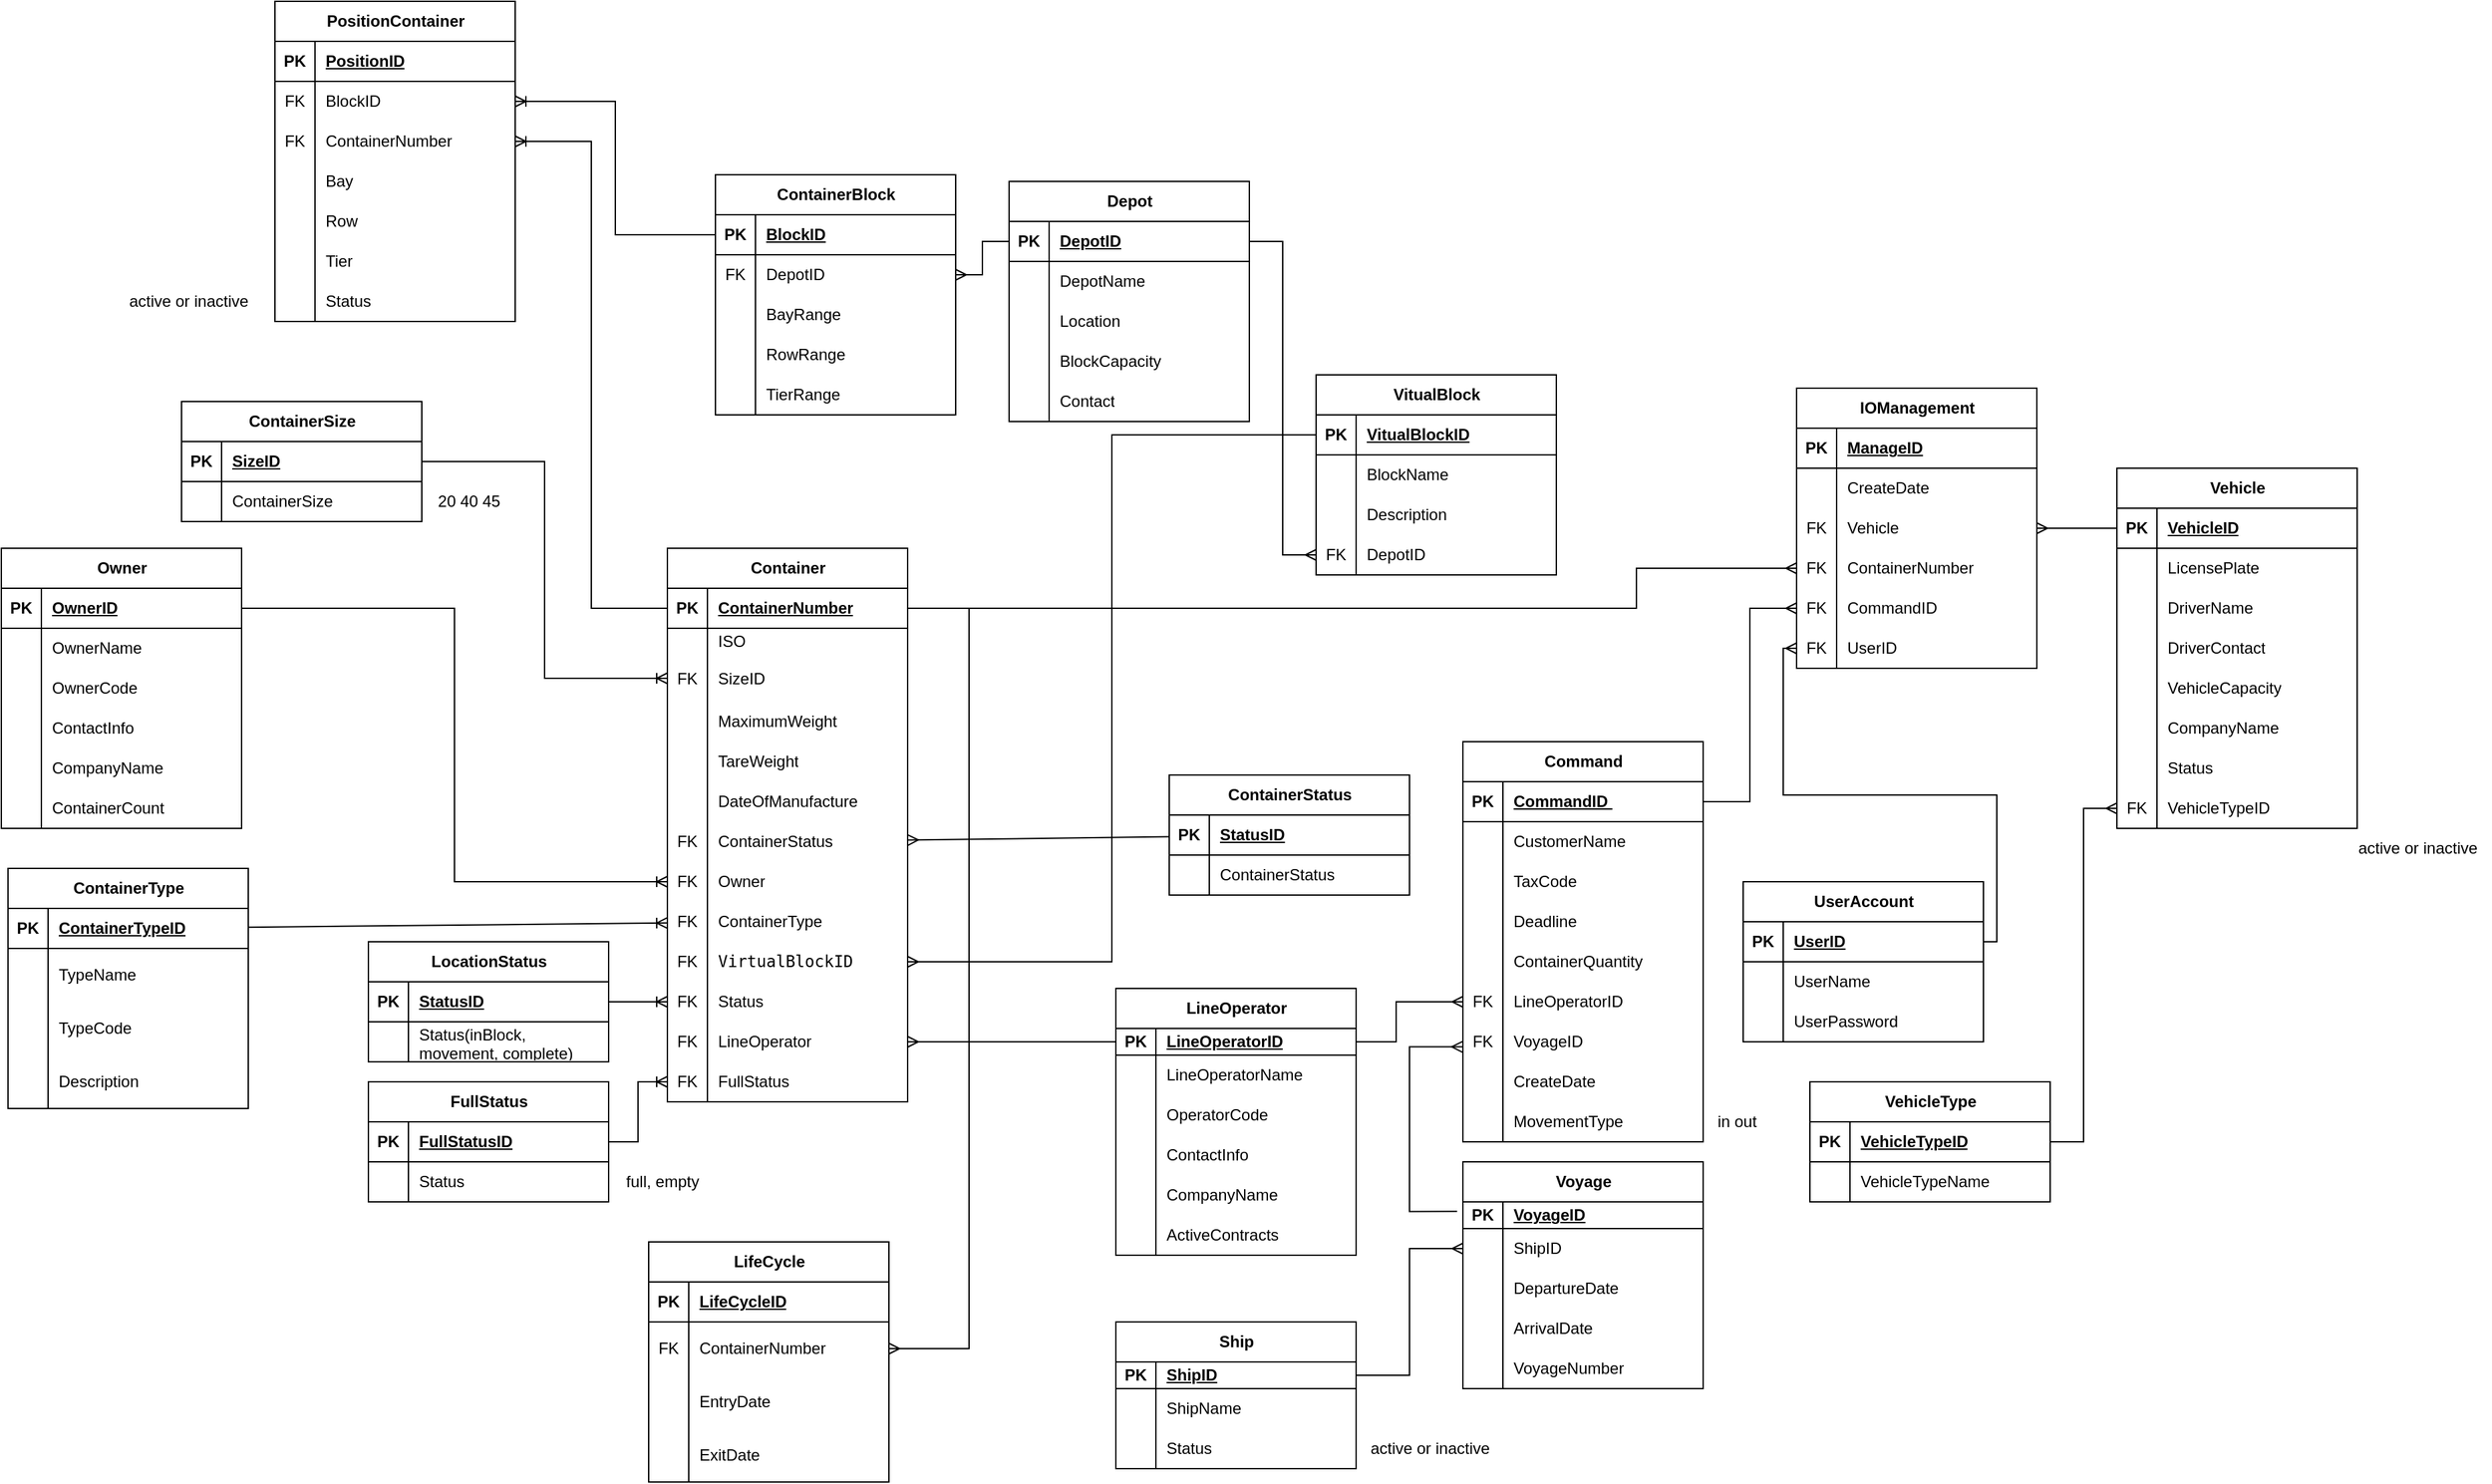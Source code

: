 <mxfile version="24.7.12">
  <diagram name="Trang-1" id="qGRhQNYxno28BZrSFQzx">
    <mxGraphModel dx="2109" dy="1750" grid="1" gridSize="10" guides="1" tooltips="1" connect="0" arrows="1" fold="1" page="1" pageScale="1" pageWidth="827" pageHeight="1169" math="0" shadow="0">
      <root>
        <mxCell id="0" />
        <mxCell id="1" parent="0" />
        <mxCell id="hGjfjcIHTtyJIapAY222-44" value="ContainerType" style="shape=table;startSize=30;container=1;collapsible=1;childLayout=tableLayout;fixedRows=1;rowLines=0;fontStyle=1;align=center;resizeLast=1;html=1;" parent="1" vertex="1">
          <mxGeometry x="-260" y="50" width="180" height="180" as="geometry" />
        </mxCell>
        <mxCell id="hGjfjcIHTtyJIapAY222-45" value="" style="shape=tableRow;horizontal=0;startSize=0;swimlaneHead=0;swimlaneBody=0;fillColor=none;collapsible=0;dropTarget=0;points=[[0,0.5],[1,0.5]];portConstraint=eastwest;top=0;left=0;right=0;bottom=1;" parent="hGjfjcIHTtyJIapAY222-44" vertex="1">
          <mxGeometry y="30" width="180" height="30" as="geometry" />
        </mxCell>
        <mxCell id="hGjfjcIHTtyJIapAY222-46" value="PK" style="shape=partialRectangle;connectable=0;fillColor=none;top=0;left=0;bottom=0;right=0;fontStyle=1;overflow=hidden;whiteSpace=wrap;html=1;" parent="hGjfjcIHTtyJIapAY222-45" vertex="1">
          <mxGeometry width="30" height="30" as="geometry">
            <mxRectangle width="30" height="30" as="alternateBounds" />
          </mxGeometry>
        </mxCell>
        <mxCell id="hGjfjcIHTtyJIapAY222-47" value="ContainerTypeID" style="shape=partialRectangle;connectable=0;fillColor=none;top=0;left=0;bottom=0;right=0;align=left;spacingLeft=6;fontStyle=5;overflow=hidden;whiteSpace=wrap;html=1;" parent="hGjfjcIHTtyJIapAY222-45" vertex="1">
          <mxGeometry x="30" width="150" height="30" as="geometry">
            <mxRectangle width="150" height="30" as="alternateBounds" />
          </mxGeometry>
        </mxCell>
        <mxCell id="hGjfjcIHTtyJIapAY222-48" value="" style="shape=tableRow;horizontal=0;startSize=0;swimlaneHead=0;swimlaneBody=0;fillColor=none;collapsible=0;dropTarget=0;points=[[0,0.5],[1,0.5]];portConstraint=eastwest;top=0;left=0;right=0;bottom=0;" parent="hGjfjcIHTtyJIapAY222-44" vertex="1">
          <mxGeometry y="60" width="180" height="40" as="geometry" />
        </mxCell>
        <mxCell id="hGjfjcIHTtyJIapAY222-49" value="" style="shape=partialRectangle;connectable=0;fillColor=none;top=0;left=0;bottom=0;right=0;editable=1;overflow=hidden;whiteSpace=wrap;html=1;" parent="hGjfjcIHTtyJIapAY222-48" vertex="1">
          <mxGeometry width="30" height="40" as="geometry">
            <mxRectangle width="30" height="40" as="alternateBounds" />
          </mxGeometry>
        </mxCell>
        <mxCell id="hGjfjcIHTtyJIapAY222-50" value="TypeName" style="shape=partialRectangle;connectable=0;fillColor=none;top=0;left=0;bottom=0;right=0;align=left;spacingLeft=6;overflow=hidden;whiteSpace=wrap;html=1;" parent="hGjfjcIHTtyJIapAY222-48" vertex="1">
          <mxGeometry x="30" width="150" height="40" as="geometry">
            <mxRectangle width="150" height="40" as="alternateBounds" />
          </mxGeometry>
        </mxCell>
        <mxCell id="B8MfFhDSWRCUjpic90rP-1" value="" style="shape=tableRow;horizontal=0;startSize=0;swimlaneHead=0;swimlaneBody=0;fillColor=none;collapsible=0;dropTarget=0;points=[[0,0.5],[1,0.5]];portConstraint=eastwest;top=0;left=0;right=0;bottom=0;" parent="hGjfjcIHTtyJIapAY222-44" vertex="1">
          <mxGeometry y="100" width="180" height="40" as="geometry" />
        </mxCell>
        <mxCell id="B8MfFhDSWRCUjpic90rP-2" value="" style="shape=partialRectangle;connectable=0;fillColor=none;top=0;left=0;bottom=0;right=0;editable=1;overflow=hidden;whiteSpace=wrap;html=1;" parent="B8MfFhDSWRCUjpic90rP-1" vertex="1">
          <mxGeometry width="30" height="40" as="geometry">
            <mxRectangle width="30" height="40" as="alternateBounds" />
          </mxGeometry>
        </mxCell>
        <mxCell id="B8MfFhDSWRCUjpic90rP-3" value="TypeCode" style="shape=partialRectangle;connectable=0;fillColor=none;top=0;left=0;bottom=0;right=0;align=left;spacingLeft=6;overflow=hidden;whiteSpace=wrap;html=1;" parent="B8MfFhDSWRCUjpic90rP-1" vertex="1">
          <mxGeometry x="30" width="150" height="40" as="geometry">
            <mxRectangle width="150" height="40" as="alternateBounds" />
          </mxGeometry>
        </mxCell>
        <mxCell id="B8MfFhDSWRCUjpic90rP-4" value="" style="shape=tableRow;horizontal=0;startSize=0;swimlaneHead=0;swimlaneBody=0;fillColor=none;collapsible=0;dropTarget=0;points=[[0,0.5],[1,0.5]];portConstraint=eastwest;top=0;left=0;right=0;bottom=0;" parent="hGjfjcIHTtyJIapAY222-44" vertex="1">
          <mxGeometry y="140" width="180" height="40" as="geometry" />
        </mxCell>
        <mxCell id="B8MfFhDSWRCUjpic90rP-5" value="" style="shape=partialRectangle;connectable=0;fillColor=none;top=0;left=0;bottom=0;right=0;editable=1;overflow=hidden;whiteSpace=wrap;html=1;" parent="B8MfFhDSWRCUjpic90rP-4" vertex="1">
          <mxGeometry width="30" height="40" as="geometry">
            <mxRectangle width="30" height="40" as="alternateBounds" />
          </mxGeometry>
        </mxCell>
        <mxCell id="B8MfFhDSWRCUjpic90rP-6" value="Description" style="shape=partialRectangle;connectable=0;fillColor=none;top=0;left=0;bottom=0;right=0;align=left;spacingLeft=6;overflow=hidden;whiteSpace=wrap;html=1;" parent="B8MfFhDSWRCUjpic90rP-4" vertex="1">
          <mxGeometry x="30" width="150" height="40" as="geometry">
            <mxRectangle width="150" height="40" as="alternateBounds" />
          </mxGeometry>
        </mxCell>
        <mxCell id="hGjfjcIHTtyJIapAY222-96" value="UserAccount" style="shape=table;startSize=30;container=1;collapsible=1;childLayout=tableLayout;fixedRows=1;rowLines=0;fontStyle=1;align=center;resizeLast=1;html=1;fillColor=default;" parent="1" vertex="1">
          <mxGeometry x="1040" y="60" width="180" height="120" as="geometry" />
        </mxCell>
        <mxCell id="hGjfjcIHTtyJIapAY222-97" value="" style="shape=tableRow;horizontal=0;startSize=0;swimlaneHead=0;swimlaneBody=0;fillColor=none;collapsible=0;dropTarget=0;points=[[0,0.5],[1,0.5]];portConstraint=eastwest;top=0;left=0;right=0;bottom=1;" parent="hGjfjcIHTtyJIapAY222-96" vertex="1">
          <mxGeometry y="30" width="180" height="30" as="geometry" />
        </mxCell>
        <mxCell id="hGjfjcIHTtyJIapAY222-98" value="PK" style="shape=partialRectangle;connectable=0;fillColor=none;top=0;left=0;bottom=0;right=0;fontStyle=1;overflow=hidden;whiteSpace=wrap;html=1;" parent="hGjfjcIHTtyJIapAY222-97" vertex="1">
          <mxGeometry width="30" height="30" as="geometry">
            <mxRectangle width="30" height="30" as="alternateBounds" />
          </mxGeometry>
        </mxCell>
        <mxCell id="hGjfjcIHTtyJIapAY222-99" value="UserID" style="shape=partialRectangle;connectable=0;fillColor=none;top=0;left=0;bottom=0;right=0;align=left;spacingLeft=6;fontStyle=5;overflow=hidden;whiteSpace=wrap;html=1;" parent="hGjfjcIHTtyJIapAY222-97" vertex="1">
          <mxGeometry x="30" width="150" height="30" as="geometry">
            <mxRectangle width="150" height="30" as="alternateBounds" />
          </mxGeometry>
        </mxCell>
        <mxCell id="hGjfjcIHTtyJIapAY222-100" value="" style="shape=tableRow;horizontal=0;startSize=0;swimlaneHead=0;swimlaneBody=0;fillColor=none;collapsible=0;dropTarget=0;points=[[0,0.5],[1,0.5]];portConstraint=eastwest;top=0;left=0;right=0;bottom=0;" parent="hGjfjcIHTtyJIapAY222-96" vertex="1">
          <mxGeometry y="60" width="180" height="30" as="geometry" />
        </mxCell>
        <mxCell id="hGjfjcIHTtyJIapAY222-101" value="" style="shape=partialRectangle;connectable=0;fillColor=none;top=0;left=0;bottom=0;right=0;editable=1;overflow=hidden;whiteSpace=wrap;html=1;" parent="hGjfjcIHTtyJIapAY222-100" vertex="1">
          <mxGeometry width="30" height="30" as="geometry">
            <mxRectangle width="30" height="30" as="alternateBounds" />
          </mxGeometry>
        </mxCell>
        <mxCell id="hGjfjcIHTtyJIapAY222-102" value="UserName" style="shape=partialRectangle;connectable=0;fillColor=none;top=0;left=0;bottom=0;right=0;align=left;spacingLeft=6;overflow=hidden;whiteSpace=wrap;html=1;" parent="hGjfjcIHTtyJIapAY222-100" vertex="1">
          <mxGeometry x="30" width="150" height="30" as="geometry">
            <mxRectangle width="150" height="30" as="alternateBounds" />
          </mxGeometry>
        </mxCell>
        <mxCell id="hGjfjcIHTtyJIapAY222-103" value="" style="shape=tableRow;horizontal=0;startSize=0;swimlaneHead=0;swimlaneBody=0;fillColor=none;collapsible=0;dropTarget=0;points=[[0,0.5],[1,0.5]];portConstraint=eastwest;top=0;left=0;right=0;bottom=0;" parent="hGjfjcIHTtyJIapAY222-96" vertex="1">
          <mxGeometry y="90" width="180" height="30" as="geometry" />
        </mxCell>
        <mxCell id="hGjfjcIHTtyJIapAY222-104" value="" style="shape=partialRectangle;connectable=0;fillColor=none;top=0;left=0;bottom=0;right=0;editable=1;overflow=hidden;whiteSpace=wrap;html=1;" parent="hGjfjcIHTtyJIapAY222-103" vertex="1">
          <mxGeometry width="30" height="30" as="geometry">
            <mxRectangle width="30" height="30" as="alternateBounds" />
          </mxGeometry>
        </mxCell>
        <mxCell id="hGjfjcIHTtyJIapAY222-105" value="UserPassword" style="shape=partialRectangle;connectable=0;fillColor=none;top=0;left=0;bottom=0;right=0;align=left;spacingLeft=6;overflow=hidden;whiteSpace=wrap;html=1;" parent="hGjfjcIHTtyJIapAY222-103" vertex="1">
          <mxGeometry x="30" width="150" height="30" as="geometry">
            <mxRectangle width="150" height="30" as="alternateBounds" />
          </mxGeometry>
        </mxCell>
        <mxCell id="hGjfjcIHTtyJIapAY222-31" value="ContainerBlock" style="shape=table;startSize=30;container=1;collapsible=1;childLayout=tableLayout;fixedRows=1;rowLines=0;fontStyle=1;align=center;resizeLast=1;html=1;" parent="1" vertex="1">
          <mxGeometry x="270" y="-470" width="180" height="180" as="geometry" />
        </mxCell>
        <mxCell id="hGjfjcIHTtyJIapAY222-32" value="" style="shape=tableRow;horizontal=0;startSize=0;swimlaneHead=0;swimlaneBody=0;fillColor=none;collapsible=0;dropTarget=0;points=[[0,0.5],[1,0.5]];portConstraint=eastwest;top=0;left=0;right=0;bottom=1;" parent="hGjfjcIHTtyJIapAY222-31" vertex="1">
          <mxGeometry y="30" width="180" height="30" as="geometry" />
        </mxCell>
        <mxCell id="hGjfjcIHTtyJIapAY222-33" value="PK" style="shape=partialRectangle;connectable=0;fillColor=none;top=0;left=0;bottom=0;right=0;fontStyle=1;overflow=hidden;whiteSpace=wrap;html=1;" parent="hGjfjcIHTtyJIapAY222-32" vertex="1">
          <mxGeometry width="30" height="30" as="geometry">
            <mxRectangle width="30" height="30" as="alternateBounds" />
          </mxGeometry>
        </mxCell>
        <mxCell id="hGjfjcIHTtyJIapAY222-34" value="&lt;span style=&quot;text-align: center; text-wrap: nowrap;&quot;&gt;BlockID&lt;/span&gt;" style="shape=partialRectangle;connectable=0;fillColor=none;top=0;left=0;bottom=0;right=0;align=left;spacingLeft=6;fontStyle=5;overflow=hidden;whiteSpace=wrap;html=1;" parent="hGjfjcIHTtyJIapAY222-32" vertex="1">
          <mxGeometry x="30" width="150" height="30" as="geometry">
            <mxRectangle width="150" height="30" as="alternateBounds" />
          </mxGeometry>
        </mxCell>
        <mxCell id="hGjfjcIHTtyJIapAY222-35" value="" style="shape=tableRow;horizontal=0;startSize=0;swimlaneHead=0;swimlaneBody=0;fillColor=none;collapsible=0;dropTarget=0;points=[[0,0.5],[1,0.5]];portConstraint=eastwest;top=0;left=0;right=0;bottom=0;" parent="hGjfjcIHTtyJIapAY222-31" vertex="1">
          <mxGeometry y="60" width="180" height="30" as="geometry" />
        </mxCell>
        <mxCell id="hGjfjcIHTtyJIapAY222-36" value="FK" style="shape=partialRectangle;connectable=0;fillColor=none;top=0;left=0;bottom=0;right=0;editable=1;overflow=hidden;whiteSpace=wrap;html=1;" parent="hGjfjcIHTtyJIapAY222-35" vertex="1">
          <mxGeometry width="30" height="30" as="geometry">
            <mxRectangle width="30" height="30" as="alternateBounds" />
          </mxGeometry>
        </mxCell>
        <mxCell id="hGjfjcIHTtyJIapAY222-37" value="&lt;span style=&quot;text-align: center; text-wrap: nowrap;&quot;&gt;DepotID&lt;/span&gt;" style="shape=partialRectangle;connectable=0;fillColor=none;top=0;left=0;bottom=0;right=0;align=left;spacingLeft=6;overflow=hidden;whiteSpace=wrap;html=1;" parent="hGjfjcIHTtyJIapAY222-35" vertex="1">
          <mxGeometry x="30" width="150" height="30" as="geometry">
            <mxRectangle width="150" height="30" as="alternateBounds" />
          </mxGeometry>
        </mxCell>
        <mxCell id="PWhMZF-gIIsYmal8DHMF-58" value="" style="shape=tableRow;horizontal=0;startSize=0;swimlaneHead=0;swimlaneBody=0;fillColor=none;collapsible=0;dropTarget=0;points=[[0,0.5],[1,0.5]];portConstraint=eastwest;top=0;left=0;right=0;bottom=0;" parent="hGjfjcIHTtyJIapAY222-31" vertex="1">
          <mxGeometry y="90" width="180" height="30" as="geometry" />
        </mxCell>
        <mxCell id="PWhMZF-gIIsYmal8DHMF-59" value="" style="shape=partialRectangle;connectable=0;fillColor=none;top=0;left=0;bottom=0;right=0;editable=1;overflow=hidden;whiteSpace=wrap;html=1;" parent="PWhMZF-gIIsYmal8DHMF-58" vertex="1">
          <mxGeometry width="30" height="30" as="geometry">
            <mxRectangle width="30" height="30" as="alternateBounds" />
          </mxGeometry>
        </mxCell>
        <mxCell id="PWhMZF-gIIsYmal8DHMF-60" value="BayRange" style="shape=partialRectangle;connectable=0;fillColor=none;top=0;left=0;bottom=0;right=0;align=left;spacingLeft=6;overflow=hidden;whiteSpace=wrap;html=1;" parent="PWhMZF-gIIsYmal8DHMF-58" vertex="1">
          <mxGeometry x="30" width="150" height="30" as="geometry">
            <mxRectangle width="150" height="30" as="alternateBounds" />
          </mxGeometry>
        </mxCell>
        <mxCell id="PWhMZF-gIIsYmal8DHMF-61" value="" style="shape=tableRow;horizontal=0;startSize=0;swimlaneHead=0;swimlaneBody=0;fillColor=none;collapsible=0;dropTarget=0;points=[[0,0.5],[1,0.5]];portConstraint=eastwest;top=0;left=0;right=0;bottom=0;" parent="hGjfjcIHTtyJIapAY222-31" vertex="1">
          <mxGeometry y="120" width="180" height="30" as="geometry" />
        </mxCell>
        <mxCell id="PWhMZF-gIIsYmal8DHMF-62" value="" style="shape=partialRectangle;connectable=0;fillColor=none;top=0;left=0;bottom=0;right=0;editable=1;overflow=hidden;whiteSpace=wrap;html=1;" parent="PWhMZF-gIIsYmal8DHMF-61" vertex="1">
          <mxGeometry width="30" height="30" as="geometry">
            <mxRectangle width="30" height="30" as="alternateBounds" />
          </mxGeometry>
        </mxCell>
        <mxCell id="PWhMZF-gIIsYmal8DHMF-63" value="RowRange" style="shape=partialRectangle;connectable=0;fillColor=none;top=0;left=0;bottom=0;right=0;align=left;spacingLeft=6;overflow=hidden;whiteSpace=wrap;html=1;" parent="PWhMZF-gIIsYmal8DHMF-61" vertex="1">
          <mxGeometry x="30" width="150" height="30" as="geometry">
            <mxRectangle width="150" height="30" as="alternateBounds" />
          </mxGeometry>
        </mxCell>
        <mxCell id="PWhMZF-gIIsYmal8DHMF-64" value="" style="shape=tableRow;horizontal=0;startSize=0;swimlaneHead=0;swimlaneBody=0;fillColor=none;collapsible=0;dropTarget=0;points=[[0,0.5],[1,0.5]];portConstraint=eastwest;top=0;left=0;right=0;bottom=0;" parent="hGjfjcIHTtyJIapAY222-31" vertex="1">
          <mxGeometry y="150" width="180" height="30" as="geometry" />
        </mxCell>
        <mxCell id="PWhMZF-gIIsYmal8DHMF-65" value="" style="shape=partialRectangle;connectable=0;fillColor=none;top=0;left=0;bottom=0;right=0;editable=1;overflow=hidden;whiteSpace=wrap;html=1;" parent="PWhMZF-gIIsYmal8DHMF-64" vertex="1">
          <mxGeometry width="30" height="30" as="geometry">
            <mxRectangle width="30" height="30" as="alternateBounds" />
          </mxGeometry>
        </mxCell>
        <mxCell id="PWhMZF-gIIsYmal8DHMF-66" value="TierRange" style="shape=partialRectangle;connectable=0;fillColor=none;top=0;left=0;bottom=0;right=0;align=left;spacingLeft=6;overflow=hidden;whiteSpace=wrap;html=1;" parent="PWhMZF-gIIsYmal8DHMF-64" vertex="1">
          <mxGeometry x="30" width="150" height="30" as="geometry">
            <mxRectangle width="150" height="30" as="alternateBounds" />
          </mxGeometry>
        </mxCell>
        <mxCell id="hGjfjcIHTtyJIapAY222-160" value="" style="fontSize=12;html=1;endArrow=ERoneToMany;rounded=0;" parent="1" source="hGjfjcIHTtyJIapAY222-45" target="hGjfjcIHTtyJIapAY222-157" edge="1">
          <mxGeometry width="100" height="100" relative="1" as="geometry">
            <mxPoint x="360" y="130" as="sourcePoint" />
            <mxPoint x="460" y="30" as="targetPoint" />
          </mxGeometry>
        </mxCell>
        <mxCell id="hGjfjcIHTtyJIapAY222-161" value="" style="edgeStyle=orthogonalEdgeStyle;fontSize=12;html=1;endArrow=ERoneToMany;rounded=0;" parent="1" source="PWhMZF-gIIsYmal8DHMF-107" target="hGjfjcIHTtyJIapAY222-154" edge="1">
          <mxGeometry width="100" height="100" relative="1" as="geometry">
            <mxPoint x="80" y="-35" as="sourcePoint" />
            <mxPoint x="460" y="50" as="targetPoint" />
          </mxGeometry>
        </mxCell>
        <mxCell id="hGjfjcIHTtyJIapAY222-272" value="IOManagement" style="shape=table;startSize=30;container=1;collapsible=1;childLayout=tableLayout;fixedRows=1;rowLines=0;fontStyle=1;align=center;resizeLast=1;html=1;" parent="1" vertex="1">
          <mxGeometry x="1080" y="-310" width="180" height="210" as="geometry" />
        </mxCell>
        <mxCell id="hGjfjcIHTtyJIapAY222-273" value="" style="shape=tableRow;horizontal=0;startSize=0;swimlaneHead=0;swimlaneBody=0;fillColor=none;collapsible=0;dropTarget=0;points=[[0,0.5],[1,0.5]];portConstraint=eastwest;top=0;left=0;right=0;bottom=1;" parent="hGjfjcIHTtyJIapAY222-272" vertex="1">
          <mxGeometry y="30" width="180" height="30" as="geometry" />
        </mxCell>
        <mxCell id="hGjfjcIHTtyJIapAY222-274" value="PK" style="shape=partialRectangle;connectable=0;fillColor=none;top=0;left=0;bottom=0;right=0;fontStyle=1;overflow=hidden;whiteSpace=wrap;html=1;" parent="hGjfjcIHTtyJIapAY222-273" vertex="1">
          <mxGeometry width="30" height="30" as="geometry">
            <mxRectangle width="30" height="30" as="alternateBounds" />
          </mxGeometry>
        </mxCell>
        <mxCell id="hGjfjcIHTtyJIapAY222-275" value="&lt;strong&gt;ManageID&lt;/strong&gt;" style="shape=partialRectangle;connectable=0;fillColor=none;top=0;left=0;bottom=0;right=0;align=left;spacingLeft=6;fontStyle=5;overflow=hidden;whiteSpace=wrap;html=1;" parent="hGjfjcIHTtyJIapAY222-273" vertex="1">
          <mxGeometry x="30" width="150" height="30" as="geometry">
            <mxRectangle width="150" height="30" as="alternateBounds" />
          </mxGeometry>
        </mxCell>
        <mxCell id="hGjfjcIHTtyJIapAY222-324" value="" style="shape=tableRow;horizontal=0;startSize=0;swimlaneHead=0;swimlaneBody=0;fillColor=none;collapsible=0;dropTarget=0;points=[[0,0.5],[1,0.5]];portConstraint=eastwest;top=0;left=0;right=0;bottom=0;" parent="hGjfjcIHTtyJIapAY222-272" vertex="1">
          <mxGeometry y="60" width="180" height="30" as="geometry" />
        </mxCell>
        <mxCell id="hGjfjcIHTtyJIapAY222-325" value="" style="shape=partialRectangle;connectable=0;fillColor=none;top=0;left=0;bottom=0;right=0;editable=1;overflow=hidden;whiteSpace=wrap;html=1;" parent="hGjfjcIHTtyJIapAY222-324" vertex="1">
          <mxGeometry width="30" height="30" as="geometry">
            <mxRectangle width="30" height="30" as="alternateBounds" />
          </mxGeometry>
        </mxCell>
        <mxCell id="hGjfjcIHTtyJIapAY222-326" value="CreateDate" style="shape=partialRectangle;connectable=0;fillColor=none;top=0;left=0;bottom=0;right=0;align=left;spacingLeft=6;overflow=hidden;whiteSpace=wrap;html=1;" parent="hGjfjcIHTtyJIapAY222-324" vertex="1">
          <mxGeometry x="30" width="150" height="30" as="geometry">
            <mxRectangle width="150" height="30" as="alternateBounds" />
          </mxGeometry>
        </mxCell>
        <mxCell id="hGjfjcIHTtyJIapAY222-330" value="" style="shape=tableRow;horizontal=0;startSize=0;swimlaneHead=0;swimlaneBody=0;fillColor=none;collapsible=0;dropTarget=0;points=[[0,0.5],[1,0.5]];portConstraint=eastwest;top=0;left=0;right=0;bottom=0;" parent="hGjfjcIHTtyJIapAY222-272" vertex="1">
          <mxGeometry y="90" width="180" height="30" as="geometry" />
        </mxCell>
        <mxCell id="hGjfjcIHTtyJIapAY222-331" value="FK" style="shape=partialRectangle;connectable=0;fillColor=none;top=0;left=0;bottom=0;right=0;editable=1;overflow=hidden;whiteSpace=wrap;html=1;" parent="hGjfjcIHTtyJIapAY222-330" vertex="1">
          <mxGeometry width="30" height="30" as="geometry">
            <mxRectangle width="30" height="30" as="alternateBounds" />
          </mxGeometry>
        </mxCell>
        <mxCell id="hGjfjcIHTtyJIapAY222-332" value="Vehicle" style="shape=partialRectangle;connectable=0;fillColor=none;top=0;left=0;bottom=0;right=0;align=left;spacingLeft=6;overflow=hidden;whiteSpace=wrap;html=1;" parent="hGjfjcIHTtyJIapAY222-330" vertex="1">
          <mxGeometry x="30" width="150" height="30" as="geometry">
            <mxRectangle width="150" height="30" as="alternateBounds" />
          </mxGeometry>
        </mxCell>
        <mxCell id="hGjfjcIHTtyJIapAY222-364" value="" style="shape=tableRow;horizontal=0;startSize=0;swimlaneHead=0;swimlaneBody=0;fillColor=none;collapsible=0;dropTarget=0;points=[[0,0.5],[1,0.5]];portConstraint=eastwest;top=0;left=0;right=0;bottom=0;" parent="hGjfjcIHTtyJIapAY222-272" vertex="1">
          <mxGeometry y="120" width="180" height="30" as="geometry" />
        </mxCell>
        <mxCell id="hGjfjcIHTtyJIapAY222-365" value="FK" style="shape=partialRectangle;connectable=0;fillColor=none;top=0;left=0;bottom=0;right=0;editable=1;overflow=hidden;whiteSpace=wrap;html=1;" parent="hGjfjcIHTtyJIapAY222-364" vertex="1">
          <mxGeometry width="30" height="30" as="geometry">
            <mxRectangle width="30" height="30" as="alternateBounds" />
          </mxGeometry>
        </mxCell>
        <mxCell id="hGjfjcIHTtyJIapAY222-366" value="ContainerNumber" style="shape=partialRectangle;connectable=0;fillColor=none;top=0;left=0;bottom=0;right=0;align=left;spacingLeft=6;overflow=hidden;whiteSpace=wrap;html=1;" parent="hGjfjcIHTtyJIapAY222-364" vertex="1">
          <mxGeometry x="30" width="150" height="30" as="geometry">
            <mxRectangle width="150" height="30" as="alternateBounds" />
          </mxGeometry>
        </mxCell>
        <mxCell id="hGjfjcIHTtyJIapAY222-367" value="" style="shape=tableRow;horizontal=0;startSize=0;swimlaneHead=0;swimlaneBody=0;fillColor=none;collapsible=0;dropTarget=0;points=[[0,0.5],[1,0.5]];portConstraint=eastwest;top=0;left=0;right=0;bottom=0;" parent="hGjfjcIHTtyJIapAY222-272" vertex="1">
          <mxGeometry y="150" width="180" height="30" as="geometry" />
        </mxCell>
        <mxCell id="hGjfjcIHTtyJIapAY222-368" value="FK" style="shape=partialRectangle;connectable=0;fillColor=none;top=0;left=0;bottom=0;right=0;editable=1;overflow=hidden;whiteSpace=wrap;html=1;" parent="hGjfjcIHTtyJIapAY222-367" vertex="1">
          <mxGeometry width="30" height="30" as="geometry">
            <mxRectangle width="30" height="30" as="alternateBounds" />
          </mxGeometry>
        </mxCell>
        <mxCell id="hGjfjcIHTtyJIapAY222-369" value="CommandID" style="shape=partialRectangle;connectable=0;fillColor=none;top=0;left=0;bottom=0;right=0;align=left;spacingLeft=6;overflow=hidden;whiteSpace=wrap;html=1;" parent="hGjfjcIHTtyJIapAY222-367" vertex="1">
          <mxGeometry x="30" width="150" height="30" as="geometry">
            <mxRectangle width="150" height="30" as="alternateBounds" />
          </mxGeometry>
        </mxCell>
        <mxCell id="PWhMZF-gIIsYmal8DHMF-33" value="" style="shape=tableRow;horizontal=0;startSize=0;swimlaneHead=0;swimlaneBody=0;fillColor=none;collapsible=0;dropTarget=0;points=[[0,0.5],[1,0.5]];portConstraint=eastwest;top=0;left=0;right=0;bottom=0;" parent="hGjfjcIHTtyJIapAY222-272" vertex="1">
          <mxGeometry y="180" width="180" height="30" as="geometry" />
        </mxCell>
        <mxCell id="PWhMZF-gIIsYmal8DHMF-34" value="FK" style="shape=partialRectangle;connectable=0;fillColor=none;top=0;left=0;bottom=0;right=0;editable=1;overflow=hidden;whiteSpace=wrap;html=1;" parent="PWhMZF-gIIsYmal8DHMF-33" vertex="1">
          <mxGeometry width="30" height="30" as="geometry">
            <mxRectangle width="30" height="30" as="alternateBounds" />
          </mxGeometry>
        </mxCell>
        <mxCell id="PWhMZF-gIIsYmal8DHMF-35" value="UserID" style="shape=partialRectangle;connectable=0;fillColor=none;top=0;left=0;bottom=0;right=0;align=left;spacingLeft=6;overflow=hidden;whiteSpace=wrap;html=1;" parent="PWhMZF-gIIsYmal8DHMF-33" vertex="1">
          <mxGeometry x="30" width="150" height="30" as="geometry">
            <mxRectangle width="150" height="30" as="alternateBounds" />
          </mxGeometry>
        </mxCell>
        <mxCell id="hGjfjcIHTtyJIapAY222-285" value="Depot" style="shape=table;startSize=30;container=1;collapsible=1;childLayout=tableLayout;fixedRows=1;rowLines=0;fontStyle=1;align=center;resizeLast=1;html=1;" parent="1" vertex="1">
          <mxGeometry x="490" y="-465" width="180" height="180" as="geometry" />
        </mxCell>
        <mxCell id="hGjfjcIHTtyJIapAY222-286" value="" style="shape=tableRow;horizontal=0;startSize=0;swimlaneHead=0;swimlaneBody=0;fillColor=none;collapsible=0;dropTarget=0;points=[[0,0.5],[1,0.5]];portConstraint=eastwest;top=0;left=0;right=0;bottom=1;" parent="hGjfjcIHTtyJIapAY222-285" vertex="1">
          <mxGeometry y="30" width="180" height="30" as="geometry" />
        </mxCell>
        <mxCell id="hGjfjcIHTtyJIapAY222-287" value="PK" style="shape=partialRectangle;connectable=0;fillColor=none;top=0;left=0;bottom=0;right=0;fontStyle=1;overflow=hidden;whiteSpace=wrap;html=1;" parent="hGjfjcIHTtyJIapAY222-286" vertex="1">
          <mxGeometry width="30" height="30" as="geometry">
            <mxRectangle width="30" height="30" as="alternateBounds" />
          </mxGeometry>
        </mxCell>
        <mxCell id="hGjfjcIHTtyJIapAY222-288" value="&lt;span style=&quot;text-align: center; text-wrap: nowrap;&quot;&gt;DepotID&lt;/span&gt;" style="shape=partialRectangle;connectable=0;fillColor=none;top=0;left=0;bottom=0;right=0;align=left;spacingLeft=6;fontStyle=5;overflow=hidden;whiteSpace=wrap;html=1;" parent="hGjfjcIHTtyJIapAY222-286" vertex="1">
          <mxGeometry x="30" width="150" height="30" as="geometry">
            <mxRectangle width="150" height="30" as="alternateBounds" />
          </mxGeometry>
        </mxCell>
        <mxCell id="hGjfjcIHTtyJIapAY222-289" value="" style="shape=tableRow;horizontal=0;startSize=0;swimlaneHead=0;swimlaneBody=0;fillColor=none;collapsible=0;dropTarget=0;points=[[0,0.5],[1,0.5]];portConstraint=eastwest;top=0;left=0;right=0;bottom=0;" parent="hGjfjcIHTtyJIapAY222-285" vertex="1">
          <mxGeometry y="60" width="180" height="30" as="geometry" />
        </mxCell>
        <mxCell id="hGjfjcIHTtyJIapAY222-290" value="" style="shape=partialRectangle;connectable=0;fillColor=none;top=0;left=0;bottom=0;right=0;editable=1;overflow=hidden;whiteSpace=wrap;html=1;" parent="hGjfjcIHTtyJIapAY222-289" vertex="1">
          <mxGeometry width="30" height="30" as="geometry">
            <mxRectangle width="30" height="30" as="alternateBounds" />
          </mxGeometry>
        </mxCell>
        <mxCell id="hGjfjcIHTtyJIapAY222-291" value="DepotName" style="shape=partialRectangle;connectable=0;fillColor=none;top=0;left=0;bottom=0;right=0;align=left;spacingLeft=6;overflow=hidden;whiteSpace=wrap;html=1;" parent="hGjfjcIHTtyJIapAY222-289" vertex="1">
          <mxGeometry x="30" width="150" height="30" as="geometry">
            <mxRectangle width="150" height="30" as="alternateBounds" />
          </mxGeometry>
        </mxCell>
        <mxCell id="hGjfjcIHTtyJIapAY222-305" value="" style="shape=tableRow;horizontal=0;startSize=0;swimlaneHead=0;swimlaneBody=0;fillColor=none;collapsible=0;dropTarget=0;points=[[0,0.5],[1,0.5]];portConstraint=eastwest;top=0;left=0;right=0;bottom=0;" parent="hGjfjcIHTtyJIapAY222-285" vertex="1">
          <mxGeometry y="90" width="180" height="30" as="geometry" />
        </mxCell>
        <mxCell id="hGjfjcIHTtyJIapAY222-306" value="" style="shape=partialRectangle;connectable=0;fillColor=none;top=0;left=0;bottom=0;right=0;editable=1;overflow=hidden;whiteSpace=wrap;html=1;" parent="hGjfjcIHTtyJIapAY222-305" vertex="1">
          <mxGeometry width="30" height="30" as="geometry">
            <mxRectangle width="30" height="30" as="alternateBounds" />
          </mxGeometry>
        </mxCell>
        <mxCell id="hGjfjcIHTtyJIapAY222-307" value="Location" style="shape=partialRectangle;connectable=0;fillColor=none;top=0;left=0;bottom=0;right=0;align=left;spacingLeft=6;overflow=hidden;whiteSpace=wrap;html=1;" parent="hGjfjcIHTtyJIapAY222-305" vertex="1">
          <mxGeometry x="30" width="150" height="30" as="geometry">
            <mxRectangle width="150" height="30" as="alternateBounds" />
          </mxGeometry>
        </mxCell>
        <mxCell id="hGjfjcIHTtyJIapAY222-308" value="" style="shape=tableRow;horizontal=0;startSize=0;swimlaneHead=0;swimlaneBody=0;fillColor=none;collapsible=0;dropTarget=0;points=[[0,0.5],[1,0.5]];portConstraint=eastwest;top=0;left=0;right=0;bottom=0;" parent="hGjfjcIHTtyJIapAY222-285" vertex="1">
          <mxGeometry y="120" width="180" height="30" as="geometry" />
        </mxCell>
        <mxCell id="hGjfjcIHTtyJIapAY222-309" value="" style="shape=partialRectangle;connectable=0;fillColor=none;top=0;left=0;bottom=0;right=0;editable=1;overflow=hidden;whiteSpace=wrap;html=1;" parent="hGjfjcIHTtyJIapAY222-308" vertex="1">
          <mxGeometry width="30" height="30" as="geometry">
            <mxRectangle width="30" height="30" as="alternateBounds" />
          </mxGeometry>
        </mxCell>
        <mxCell id="hGjfjcIHTtyJIapAY222-310" value="BlockCapacity" style="shape=partialRectangle;connectable=0;fillColor=none;top=0;left=0;bottom=0;right=0;align=left;spacingLeft=6;overflow=hidden;whiteSpace=wrap;html=1;" parent="hGjfjcIHTtyJIapAY222-308" vertex="1">
          <mxGeometry x="30" width="150" height="30" as="geometry">
            <mxRectangle width="150" height="30" as="alternateBounds" />
          </mxGeometry>
        </mxCell>
        <mxCell id="PWhMZF-gIIsYmal8DHMF-80" value="" style="shape=tableRow;horizontal=0;startSize=0;swimlaneHead=0;swimlaneBody=0;fillColor=none;collapsible=0;dropTarget=0;points=[[0,0.5],[1,0.5]];portConstraint=eastwest;top=0;left=0;right=0;bottom=0;" parent="hGjfjcIHTtyJIapAY222-285" vertex="1">
          <mxGeometry y="150" width="180" height="30" as="geometry" />
        </mxCell>
        <mxCell id="PWhMZF-gIIsYmal8DHMF-81" value="" style="shape=partialRectangle;connectable=0;fillColor=none;top=0;left=0;bottom=0;right=0;editable=1;overflow=hidden;whiteSpace=wrap;html=1;" parent="PWhMZF-gIIsYmal8DHMF-80" vertex="1">
          <mxGeometry width="30" height="30" as="geometry">
            <mxRectangle width="30" height="30" as="alternateBounds" />
          </mxGeometry>
        </mxCell>
        <mxCell id="PWhMZF-gIIsYmal8DHMF-82" value="Contact" style="shape=partialRectangle;connectable=0;fillColor=none;top=0;left=0;bottom=0;right=0;align=left;spacingLeft=6;overflow=hidden;whiteSpace=wrap;html=1;" parent="PWhMZF-gIIsYmal8DHMF-80" vertex="1">
          <mxGeometry x="30" width="150" height="30" as="geometry">
            <mxRectangle width="150" height="30" as="alternateBounds" />
          </mxGeometry>
        </mxCell>
        <mxCell id="hGjfjcIHTtyJIapAY222-295" value="VitualBlock" style="shape=table;startSize=30;container=1;collapsible=1;childLayout=tableLayout;fixedRows=1;rowLines=0;fontStyle=1;align=center;resizeLast=1;html=1;" parent="1" vertex="1">
          <mxGeometry x="720" y="-320" width="180" height="150" as="geometry" />
        </mxCell>
        <mxCell id="hGjfjcIHTtyJIapAY222-296" value="" style="shape=tableRow;horizontal=0;startSize=0;swimlaneHead=0;swimlaneBody=0;fillColor=none;collapsible=0;dropTarget=0;points=[[0,0.5],[1,0.5]];portConstraint=eastwest;top=0;left=0;right=0;bottom=1;" parent="hGjfjcIHTtyJIapAY222-295" vertex="1">
          <mxGeometry y="30" width="180" height="30" as="geometry" />
        </mxCell>
        <mxCell id="hGjfjcIHTtyJIapAY222-297" value="PK" style="shape=partialRectangle;connectable=0;fillColor=none;top=0;left=0;bottom=0;right=0;fontStyle=1;overflow=hidden;whiteSpace=wrap;html=1;" parent="hGjfjcIHTtyJIapAY222-296" vertex="1">
          <mxGeometry width="30" height="30" as="geometry">
            <mxRectangle width="30" height="30" as="alternateBounds" />
          </mxGeometry>
        </mxCell>
        <mxCell id="hGjfjcIHTtyJIapAY222-298" value="&lt;span style=&quot;text-align: center; text-wrap: nowrap;&quot;&gt;VitualBlockID&lt;/span&gt;" style="shape=partialRectangle;connectable=0;fillColor=none;top=0;left=0;bottom=0;right=0;align=left;spacingLeft=6;fontStyle=5;overflow=hidden;whiteSpace=wrap;html=1;" parent="hGjfjcIHTtyJIapAY222-296" vertex="1">
          <mxGeometry x="30" width="150" height="30" as="geometry">
            <mxRectangle width="150" height="30" as="alternateBounds" />
          </mxGeometry>
        </mxCell>
        <mxCell id="hGjfjcIHTtyJIapAY222-299" value="" style="shape=tableRow;horizontal=0;startSize=0;swimlaneHead=0;swimlaneBody=0;fillColor=none;collapsible=0;dropTarget=0;points=[[0,0.5],[1,0.5]];portConstraint=eastwest;top=0;left=0;right=0;bottom=0;" parent="hGjfjcIHTtyJIapAY222-295" vertex="1">
          <mxGeometry y="60" width="180" height="30" as="geometry" />
        </mxCell>
        <mxCell id="hGjfjcIHTtyJIapAY222-300" value="" style="shape=partialRectangle;connectable=0;fillColor=none;top=0;left=0;bottom=0;right=0;editable=1;overflow=hidden;whiteSpace=wrap;html=1;" parent="hGjfjcIHTtyJIapAY222-299" vertex="1">
          <mxGeometry width="30" height="30" as="geometry">
            <mxRectangle width="30" height="30" as="alternateBounds" />
          </mxGeometry>
        </mxCell>
        <mxCell id="hGjfjcIHTtyJIapAY222-301" value="BlockName" style="shape=partialRectangle;connectable=0;fillColor=none;top=0;left=0;bottom=0;right=0;align=left;spacingLeft=6;overflow=hidden;whiteSpace=wrap;html=1;" parent="hGjfjcIHTtyJIapAY222-299" vertex="1">
          <mxGeometry x="30" width="150" height="30" as="geometry">
            <mxRectangle width="150" height="30" as="alternateBounds" />
          </mxGeometry>
        </mxCell>
        <mxCell id="hGjfjcIHTtyJIapAY222-302" value="" style="shape=tableRow;horizontal=0;startSize=0;swimlaneHead=0;swimlaneBody=0;fillColor=none;collapsible=0;dropTarget=0;points=[[0,0.5],[1,0.5]];portConstraint=eastwest;top=0;left=0;right=0;bottom=0;" parent="hGjfjcIHTtyJIapAY222-295" vertex="1">
          <mxGeometry y="90" width="180" height="30" as="geometry" />
        </mxCell>
        <mxCell id="hGjfjcIHTtyJIapAY222-303" value="" style="shape=partialRectangle;connectable=0;fillColor=none;top=0;left=0;bottom=0;right=0;editable=1;overflow=hidden;whiteSpace=wrap;html=1;" parent="hGjfjcIHTtyJIapAY222-302" vertex="1">
          <mxGeometry width="30" height="30" as="geometry">
            <mxRectangle width="30" height="30" as="alternateBounds" />
          </mxGeometry>
        </mxCell>
        <mxCell id="hGjfjcIHTtyJIapAY222-304" value="Description" style="shape=partialRectangle;connectable=0;fillColor=none;top=0;left=0;bottom=0;right=0;align=left;spacingLeft=6;overflow=hidden;whiteSpace=wrap;html=1;" parent="hGjfjcIHTtyJIapAY222-302" vertex="1">
          <mxGeometry x="30" width="150" height="30" as="geometry">
            <mxRectangle width="150" height="30" as="alternateBounds" />
          </mxGeometry>
        </mxCell>
        <mxCell id="hGjfjcIHTtyJIapAY222-316" value="" style="shape=tableRow;horizontal=0;startSize=0;swimlaneHead=0;swimlaneBody=0;fillColor=none;collapsible=0;dropTarget=0;points=[[0,0.5],[1,0.5]];portConstraint=eastwest;top=0;left=0;right=0;bottom=0;" parent="hGjfjcIHTtyJIapAY222-295" vertex="1">
          <mxGeometry y="120" width="180" height="30" as="geometry" />
        </mxCell>
        <mxCell id="hGjfjcIHTtyJIapAY222-317" value="FK" style="shape=partialRectangle;connectable=0;fillColor=none;top=0;left=0;bottom=0;right=0;editable=1;overflow=hidden;whiteSpace=wrap;html=1;" parent="hGjfjcIHTtyJIapAY222-316" vertex="1">
          <mxGeometry width="30" height="30" as="geometry">
            <mxRectangle width="30" height="30" as="alternateBounds" />
          </mxGeometry>
        </mxCell>
        <mxCell id="hGjfjcIHTtyJIapAY222-318" value="DepotID" style="shape=partialRectangle;connectable=0;fillColor=none;top=0;left=0;bottom=0;right=0;align=left;spacingLeft=6;overflow=hidden;whiteSpace=wrap;html=1;" parent="hGjfjcIHTtyJIapAY222-316" vertex="1">
          <mxGeometry x="30" width="150" height="30" as="geometry">
            <mxRectangle width="150" height="30" as="alternateBounds" />
          </mxGeometry>
        </mxCell>
        <mxCell id="hGjfjcIHTtyJIapAY222-311" value="" style="edgeStyle=orthogonalEdgeStyle;fontSize=12;html=1;endArrow=ERmany;rounded=0;" parent="1" source="hGjfjcIHTtyJIapAY222-286" target="hGjfjcIHTtyJIapAY222-35" edge="1">
          <mxGeometry width="100" height="100" relative="1" as="geometry">
            <mxPoint x="680" y="725" as="sourcePoint" />
            <mxPoint x="920" y="730" as="targetPoint" />
          </mxGeometry>
        </mxCell>
        <mxCell id="hGjfjcIHTtyJIapAY222-315" value="" style="edgeStyle=orthogonalEdgeStyle;fontSize=12;html=1;endArrow=ERmany;rounded=0;" parent="1" source="hGjfjcIHTtyJIapAY222-286" target="hGjfjcIHTtyJIapAY222-316" edge="1">
          <mxGeometry width="100" height="100" relative="1" as="geometry">
            <mxPoint x="980" y="335" as="sourcePoint" />
            <mxPoint x="860" y="500" as="targetPoint" />
          </mxGeometry>
        </mxCell>
        <mxCell id="hGjfjcIHTtyJIapAY222-323" value="" style="fontSize=12;html=1;endArrow=ERmany;rounded=0;edgeStyle=orthogonalEdgeStyle;" parent="1" source="hGjfjcIHTtyJIapAY222-296" target="hGjfjcIHTtyJIapAY222-320" edge="1">
          <mxGeometry width="100" height="100" relative="1" as="geometry">
            <mxPoint x="980" y="335" as="sourcePoint" />
            <mxPoint x="850" y="475" as="targetPoint" />
          </mxGeometry>
        </mxCell>
        <mxCell id="hGjfjcIHTtyJIapAY222-336" value="" style="fontSize=12;html=1;endArrow=ERmany;rounded=0;edgeStyle=orthogonalEdgeStyle;" parent="1" source="hGjfjcIHTtyJIapAY222-6" target="hGjfjcIHTtyJIapAY222-364" edge="1">
          <mxGeometry width="100" height="100" relative="1" as="geometry">
            <mxPoint x="650" y="130" as="sourcePoint" />
            <mxPoint x="690" y="-60" as="targetPoint" />
            <Array as="points">
              <mxPoint x="960" y="-145" />
              <mxPoint x="960" y="-175" />
            </Array>
          </mxGeometry>
        </mxCell>
        <mxCell id="hGjfjcIHTtyJIapAY222-337" value="Command           " style="shape=table;startSize=30;container=1;collapsible=1;childLayout=tableLayout;fixedRows=1;rowLines=0;fontStyle=1;align=center;resizeLast=1;html=1;" parent="1" vertex="1">
          <mxGeometry x="830" y="-45" width="180" height="300" as="geometry" />
        </mxCell>
        <mxCell id="hGjfjcIHTtyJIapAY222-338" value="" style="shape=tableRow;horizontal=0;startSize=0;swimlaneHead=0;swimlaneBody=0;fillColor=none;collapsible=0;dropTarget=0;points=[[0,0.5],[1,0.5]];portConstraint=eastwest;top=0;left=0;right=0;bottom=1;" parent="hGjfjcIHTtyJIapAY222-337" vertex="1">
          <mxGeometry y="30" width="180" height="30" as="geometry" />
        </mxCell>
        <mxCell id="hGjfjcIHTtyJIapAY222-339" value="PK" style="shape=partialRectangle;connectable=0;fillColor=none;top=0;left=0;bottom=0;right=0;fontStyle=1;overflow=hidden;whiteSpace=wrap;html=1;" parent="hGjfjcIHTtyJIapAY222-338" vertex="1">
          <mxGeometry width="30" height="30" as="geometry">
            <mxRectangle width="30" height="30" as="alternateBounds" />
          </mxGeometry>
        </mxCell>
        <mxCell id="hGjfjcIHTtyJIapAY222-340" value="CommandID&amp;nbsp;" style="shape=partialRectangle;connectable=0;fillColor=none;top=0;left=0;bottom=0;right=0;align=left;spacingLeft=6;fontStyle=5;overflow=hidden;whiteSpace=wrap;html=1;" parent="hGjfjcIHTtyJIapAY222-338" vertex="1">
          <mxGeometry x="30" width="150" height="30" as="geometry">
            <mxRectangle width="150" height="30" as="alternateBounds" />
          </mxGeometry>
        </mxCell>
        <mxCell id="hGjfjcIHTtyJIapAY222-341" value="" style="shape=tableRow;horizontal=0;startSize=0;swimlaneHead=0;swimlaneBody=0;fillColor=none;collapsible=0;dropTarget=0;points=[[0,0.5],[1,0.5]];portConstraint=eastwest;top=0;left=0;right=0;bottom=0;" parent="hGjfjcIHTtyJIapAY222-337" vertex="1">
          <mxGeometry y="60" width="180" height="30" as="geometry" />
        </mxCell>
        <mxCell id="hGjfjcIHTtyJIapAY222-342" value="" style="shape=partialRectangle;connectable=0;fillColor=none;top=0;left=0;bottom=0;right=0;editable=1;overflow=hidden;whiteSpace=wrap;html=1;" parent="hGjfjcIHTtyJIapAY222-341" vertex="1">
          <mxGeometry width="30" height="30" as="geometry">
            <mxRectangle width="30" height="30" as="alternateBounds" />
          </mxGeometry>
        </mxCell>
        <mxCell id="hGjfjcIHTtyJIapAY222-343" value="CustomerName" style="shape=partialRectangle;connectable=0;fillColor=none;top=0;left=0;bottom=0;right=0;align=left;spacingLeft=6;overflow=hidden;whiteSpace=wrap;html=1;" parent="hGjfjcIHTtyJIapAY222-341" vertex="1">
          <mxGeometry x="30" width="150" height="30" as="geometry">
            <mxRectangle width="150" height="30" as="alternateBounds" />
          </mxGeometry>
        </mxCell>
        <mxCell id="hGjfjcIHTtyJIapAY222-344" value="" style="shape=tableRow;horizontal=0;startSize=0;swimlaneHead=0;swimlaneBody=0;fillColor=none;collapsible=0;dropTarget=0;points=[[0,0.5],[1,0.5]];portConstraint=eastwest;top=0;left=0;right=0;bottom=0;" parent="hGjfjcIHTtyJIapAY222-337" vertex="1">
          <mxGeometry y="90" width="180" height="30" as="geometry" />
        </mxCell>
        <mxCell id="hGjfjcIHTtyJIapAY222-345" value="" style="shape=partialRectangle;connectable=0;fillColor=none;top=0;left=0;bottom=0;right=0;editable=1;overflow=hidden;whiteSpace=wrap;html=1;" parent="hGjfjcIHTtyJIapAY222-344" vertex="1">
          <mxGeometry width="30" height="30" as="geometry">
            <mxRectangle width="30" height="30" as="alternateBounds" />
          </mxGeometry>
        </mxCell>
        <mxCell id="hGjfjcIHTtyJIapAY222-346" value="TaxCode" style="shape=partialRectangle;connectable=0;fillColor=none;top=0;left=0;bottom=0;right=0;align=left;spacingLeft=6;overflow=hidden;whiteSpace=wrap;html=1;" parent="hGjfjcIHTtyJIapAY222-344" vertex="1">
          <mxGeometry x="30" width="150" height="30" as="geometry">
            <mxRectangle width="150" height="30" as="alternateBounds" />
          </mxGeometry>
        </mxCell>
        <mxCell id="hGjfjcIHTtyJIapAY222-350" value="" style="shape=tableRow;horizontal=0;startSize=0;swimlaneHead=0;swimlaneBody=0;fillColor=none;collapsible=0;dropTarget=0;points=[[0,0.5],[1,0.5]];portConstraint=eastwest;top=0;left=0;right=0;bottom=0;" parent="hGjfjcIHTtyJIapAY222-337" vertex="1">
          <mxGeometry y="120" width="180" height="30" as="geometry" />
        </mxCell>
        <mxCell id="hGjfjcIHTtyJIapAY222-351" value="" style="shape=partialRectangle;connectable=0;fillColor=none;top=0;left=0;bottom=0;right=0;editable=1;overflow=hidden;whiteSpace=wrap;html=1;" parent="hGjfjcIHTtyJIapAY222-350" vertex="1">
          <mxGeometry width="30" height="30" as="geometry">
            <mxRectangle width="30" height="30" as="alternateBounds" />
          </mxGeometry>
        </mxCell>
        <mxCell id="hGjfjcIHTtyJIapAY222-352" value="Deadline" style="shape=partialRectangle;connectable=0;fillColor=none;top=0;left=0;bottom=0;right=0;align=left;spacingLeft=6;overflow=hidden;whiteSpace=wrap;html=1;" parent="hGjfjcIHTtyJIapAY222-350" vertex="1">
          <mxGeometry x="30" width="150" height="30" as="geometry">
            <mxRectangle width="150" height="30" as="alternateBounds" />
          </mxGeometry>
        </mxCell>
        <mxCell id="hGjfjcIHTtyJIapAY222-353" value="" style="shape=tableRow;horizontal=0;startSize=0;swimlaneHead=0;swimlaneBody=0;fillColor=none;collapsible=0;dropTarget=0;points=[[0,0.5],[1,0.5]];portConstraint=eastwest;top=0;left=0;right=0;bottom=0;" parent="hGjfjcIHTtyJIapAY222-337" vertex="1">
          <mxGeometry y="150" width="180" height="30" as="geometry" />
        </mxCell>
        <mxCell id="hGjfjcIHTtyJIapAY222-354" value="" style="shape=partialRectangle;connectable=0;fillColor=none;top=0;left=0;bottom=0;right=0;editable=1;overflow=hidden;whiteSpace=wrap;html=1;" parent="hGjfjcIHTtyJIapAY222-353" vertex="1">
          <mxGeometry width="30" height="30" as="geometry">
            <mxRectangle width="30" height="30" as="alternateBounds" />
          </mxGeometry>
        </mxCell>
        <mxCell id="hGjfjcIHTtyJIapAY222-355" value="ContainerQuantity" style="shape=partialRectangle;connectable=0;fillColor=none;top=0;left=0;bottom=0;right=0;align=left;spacingLeft=6;overflow=hidden;whiteSpace=wrap;html=1;" parent="hGjfjcIHTtyJIapAY222-353" vertex="1">
          <mxGeometry x="30" width="150" height="30" as="geometry">
            <mxRectangle width="150" height="30" as="alternateBounds" />
          </mxGeometry>
        </mxCell>
        <mxCell id="hGjfjcIHTtyJIapAY222-356" value="" style="shape=tableRow;horizontal=0;startSize=0;swimlaneHead=0;swimlaneBody=0;fillColor=none;collapsible=0;dropTarget=0;points=[[0,0.5],[1,0.5]];portConstraint=eastwest;top=0;left=0;right=0;bottom=0;" parent="hGjfjcIHTtyJIapAY222-337" vertex="1">
          <mxGeometry y="180" width="180" height="30" as="geometry" />
        </mxCell>
        <mxCell id="hGjfjcIHTtyJIapAY222-357" value="FK" style="shape=partialRectangle;connectable=0;fillColor=none;top=0;left=0;bottom=0;right=0;editable=1;overflow=hidden;whiteSpace=wrap;html=1;" parent="hGjfjcIHTtyJIapAY222-356" vertex="1">
          <mxGeometry width="30" height="30" as="geometry">
            <mxRectangle width="30" height="30" as="alternateBounds" />
          </mxGeometry>
        </mxCell>
        <mxCell id="hGjfjcIHTtyJIapAY222-358" value="&lt;span style=&quot;text-align: center; text-wrap: nowrap;&quot;&gt;LineOperatorID&lt;/span&gt;" style="shape=partialRectangle;connectable=0;fillColor=none;top=0;left=0;bottom=0;right=0;align=left;spacingLeft=6;overflow=hidden;whiteSpace=wrap;html=1;" parent="hGjfjcIHTtyJIapAY222-356" vertex="1">
          <mxGeometry x="30" width="150" height="30" as="geometry">
            <mxRectangle width="150" height="30" as="alternateBounds" />
          </mxGeometry>
        </mxCell>
        <mxCell id="rD2-2c_8pe_0it83C42z-55" value="" style="shape=tableRow;horizontal=0;startSize=0;swimlaneHead=0;swimlaneBody=0;fillColor=none;collapsible=0;dropTarget=0;points=[[0,0.5],[1,0.5]];portConstraint=eastwest;top=0;left=0;right=0;bottom=0;" parent="hGjfjcIHTtyJIapAY222-337" vertex="1">
          <mxGeometry y="210" width="180" height="30" as="geometry" />
        </mxCell>
        <mxCell id="rD2-2c_8pe_0it83C42z-56" value="FK" style="shape=partialRectangle;connectable=0;fillColor=none;top=0;left=0;bottom=0;right=0;editable=1;overflow=hidden;whiteSpace=wrap;html=1;" parent="rD2-2c_8pe_0it83C42z-55" vertex="1">
          <mxGeometry width="30" height="30" as="geometry">
            <mxRectangle width="30" height="30" as="alternateBounds" />
          </mxGeometry>
        </mxCell>
        <mxCell id="rD2-2c_8pe_0it83C42z-57" value="&lt;span style=&quot;text-align: center; text-wrap: nowrap;&quot;&gt;VoyageID&lt;/span&gt;" style="shape=partialRectangle;connectable=0;fillColor=none;top=0;left=0;bottom=0;right=0;align=left;spacingLeft=6;overflow=hidden;whiteSpace=wrap;html=1;" parent="rD2-2c_8pe_0it83C42z-55" vertex="1">
          <mxGeometry x="30" width="150" height="30" as="geometry">
            <mxRectangle width="150" height="30" as="alternateBounds" />
          </mxGeometry>
        </mxCell>
        <mxCell id="cxZDhimnzL4ZVY443MNh-1" value="" style="shape=tableRow;horizontal=0;startSize=0;swimlaneHead=0;swimlaneBody=0;fillColor=none;collapsible=0;dropTarget=0;points=[[0,0.5],[1,0.5]];portConstraint=eastwest;top=0;left=0;right=0;bottom=0;" parent="hGjfjcIHTtyJIapAY222-337" vertex="1">
          <mxGeometry y="240" width="180" height="30" as="geometry" />
        </mxCell>
        <mxCell id="cxZDhimnzL4ZVY443MNh-2" value="" style="shape=partialRectangle;connectable=0;fillColor=none;top=0;left=0;bottom=0;right=0;editable=1;overflow=hidden;whiteSpace=wrap;html=1;" parent="cxZDhimnzL4ZVY443MNh-1" vertex="1">
          <mxGeometry width="30" height="30" as="geometry">
            <mxRectangle width="30" height="30" as="alternateBounds" />
          </mxGeometry>
        </mxCell>
        <mxCell id="cxZDhimnzL4ZVY443MNh-3" value="CreateDate" style="shape=partialRectangle;connectable=0;fillColor=none;top=0;left=0;bottom=0;right=0;align=left;spacingLeft=6;overflow=hidden;whiteSpace=wrap;html=1;" parent="cxZDhimnzL4ZVY443MNh-1" vertex="1">
          <mxGeometry x="30" width="150" height="30" as="geometry">
            <mxRectangle width="150" height="30" as="alternateBounds" />
          </mxGeometry>
        </mxCell>
        <mxCell id="wiMgNU6hpvBsvxOVs3Cy-1" value="" style="shape=tableRow;horizontal=0;startSize=0;swimlaneHead=0;swimlaneBody=0;fillColor=none;collapsible=0;dropTarget=0;points=[[0,0.5],[1,0.5]];portConstraint=eastwest;top=0;left=0;right=0;bottom=0;" vertex="1" parent="hGjfjcIHTtyJIapAY222-337">
          <mxGeometry y="270" width="180" height="30" as="geometry" />
        </mxCell>
        <mxCell id="wiMgNU6hpvBsvxOVs3Cy-2" value="" style="shape=partialRectangle;connectable=0;fillColor=none;top=0;left=0;bottom=0;right=0;editable=1;overflow=hidden;whiteSpace=wrap;html=1;" vertex="1" parent="wiMgNU6hpvBsvxOVs3Cy-1">
          <mxGeometry width="30" height="30" as="geometry">
            <mxRectangle width="30" height="30" as="alternateBounds" />
          </mxGeometry>
        </mxCell>
        <mxCell id="wiMgNU6hpvBsvxOVs3Cy-3" value="MovementType" style="shape=partialRectangle;connectable=0;fillColor=none;top=0;left=0;bottom=0;right=0;align=left;spacingLeft=6;overflow=hidden;whiteSpace=wrap;html=1;" vertex="1" parent="wiMgNU6hpvBsvxOVs3Cy-1">
          <mxGeometry x="30" width="150" height="30" as="geometry">
            <mxRectangle width="150" height="30" as="alternateBounds" />
          </mxGeometry>
        </mxCell>
        <mxCell id="hGjfjcIHTtyJIapAY222-359" value="" style="fontSize=12;html=1;endArrow=ERmany;rounded=0;edgeStyle=orthogonalEdgeStyle;" parent="1" source="PWhMZF-gIIsYmal8DHMF-2" target="PWhMZF-gIIsYmal8DHMF-83" edge="1">
          <mxGeometry width="100" height="100" relative="1" as="geometry">
            <mxPoint x="410" y="-40" as="sourcePoint" />
            <mxPoint x="990" y="65" as="targetPoint" />
          </mxGeometry>
        </mxCell>
        <mxCell id="hGjfjcIHTtyJIapAY222-370" value="" style="fontSize=12;html=1;endArrow=ERmany;rounded=0;edgeStyle=orthogonalEdgeStyle;" parent="1" source="hGjfjcIHTtyJIapAY222-338" target="hGjfjcIHTtyJIapAY222-367" edge="1">
          <mxGeometry width="100" height="100" relative="1" as="geometry">
            <mxPoint x="520" y="-315" as="sourcePoint" />
            <mxPoint x="750" y="-165" as="targetPoint" />
          </mxGeometry>
        </mxCell>
        <mxCell id="PWhMZF-gIIsYmal8DHMF-1" value="LineOperator" style="shape=table;startSize=30;container=1;collapsible=1;childLayout=tableLayout;fixedRows=1;rowLines=0;fontStyle=1;align=center;resizeLast=1;html=1;fillColor=default;" parent="1" vertex="1">
          <mxGeometry x="570" y="140" width="180" height="200" as="geometry" />
        </mxCell>
        <mxCell id="PWhMZF-gIIsYmal8DHMF-2" value="" style="shape=tableRow;horizontal=0;startSize=0;swimlaneHead=0;swimlaneBody=0;fillColor=none;collapsible=0;dropTarget=0;points=[[0,0.5],[1,0.5]];portConstraint=eastwest;top=0;left=0;right=0;bottom=1;" parent="PWhMZF-gIIsYmal8DHMF-1" vertex="1">
          <mxGeometry y="30" width="180" height="20" as="geometry" />
        </mxCell>
        <mxCell id="PWhMZF-gIIsYmal8DHMF-3" value="PK" style="shape=partialRectangle;connectable=0;fillColor=none;top=0;left=0;bottom=0;right=0;fontStyle=1;overflow=hidden;whiteSpace=wrap;html=1;" parent="PWhMZF-gIIsYmal8DHMF-2" vertex="1">
          <mxGeometry width="30" height="20" as="geometry">
            <mxRectangle width="30" height="20" as="alternateBounds" />
          </mxGeometry>
        </mxCell>
        <mxCell id="PWhMZF-gIIsYmal8DHMF-4" value="&lt;span style=&quot;text-align: center; text-wrap: nowrap;&quot;&gt;LineOperatorID&lt;/span&gt;" style="shape=partialRectangle;connectable=0;fillColor=none;top=0;left=0;bottom=0;right=0;align=left;spacingLeft=6;fontStyle=5;overflow=hidden;whiteSpace=wrap;html=1;" parent="PWhMZF-gIIsYmal8DHMF-2" vertex="1">
          <mxGeometry x="30" width="150" height="20" as="geometry">
            <mxRectangle width="150" height="20" as="alternateBounds" />
          </mxGeometry>
        </mxCell>
        <mxCell id="PWhMZF-gIIsYmal8DHMF-5" value="" style="shape=tableRow;horizontal=0;startSize=0;swimlaneHead=0;swimlaneBody=0;fillColor=none;collapsible=0;dropTarget=0;points=[[0,0.5],[1,0.5]];portConstraint=eastwest;top=0;left=0;right=0;bottom=0;" parent="PWhMZF-gIIsYmal8DHMF-1" vertex="1">
          <mxGeometry y="50" width="180" height="30" as="geometry" />
        </mxCell>
        <mxCell id="PWhMZF-gIIsYmal8DHMF-6" value="" style="shape=partialRectangle;connectable=0;fillColor=none;top=0;left=0;bottom=0;right=0;editable=1;overflow=hidden;whiteSpace=wrap;html=1;" parent="PWhMZF-gIIsYmal8DHMF-5" vertex="1">
          <mxGeometry width="30" height="30" as="geometry">
            <mxRectangle width="30" height="30" as="alternateBounds" />
          </mxGeometry>
        </mxCell>
        <mxCell id="PWhMZF-gIIsYmal8DHMF-7" value="&lt;span style=&quot;text-align: center; text-wrap: nowrap;&quot;&gt;LineOperatorName&lt;/span&gt;" style="shape=partialRectangle;connectable=0;fillColor=none;top=0;left=0;bottom=0;right=0;align=left;spacingLeft=6;overflow=hidden;whiteSpace=wrap;html=1;" parent="PWhMZF-gIIsYmal8DHMF-5" vertex="1">
          <mxGeometry x="30" width="150" height="30" as="geometry">
            <mxRectangle width="150" height="30" as="alternateBounds" />
          </mxGeometry>
        </mxCell>
        <mxCell id="PWhMZF-gIIsYmal8DHMF-94" value="" style="shape=tableRow;horizontal=0;startSize=0;swimlaneHead=0;swimlaneBody=0;fillColor=none;collapsible=0;dropTarget=0;points=[[0,0.5],[1,0.5]];portConstraint=eastwest;top=0;left=0;right=0;bottom=0;" parent="PWhMZF-gIIsYmal8DHMF-1" vertex="1">
          <mxGeometry y="80" width="180" height="30" as="geometry" />
        </mxCell>
        <mxCell id="PWhMZF-gIIsYmal8DHMF-95" value="" style="shape=partialRectangle;connectable=0;fillColor=none;top=0;left=0;bottom=0;right=0;editable=1;overflow=hidden;whiteSpace=wrap;html=1;" parent="PWhMZF-gIIsYmal8DHMF-94" vertex="1">
          <mxGeometry width="30" height="30" as="geometry">
            <mxRectangle width="30" height="30" as="alternateBounds" />
          </mxGeometry>
        </mxCell>
        <mxCell id="PWhMZF-gIIsYmal8DHMF-96" value="OperatorCode" style="shape=partialRectangle;connectable=0;fillColor=none;top=0;left=0;bottom=0;right=0;align=left;spacingLeft=6;overflow=hidden;whiteSpace=wrap;html=1;" parent="PWhMZF-gIIsYmal8DHMF-94" vertex="1">
          <mxGeometry x="30" width="150" height="30" as="geometry">
            <mxRectangle width="150" height="30" as="alternateBounds" />
          </mxGeometry>
        </mxCell>
        <mxCell id="PWhMZF-gIIsYmal8DHMF-97" value="" style="shape=tableRow;horizontal=0;startSize=0;swimlaneHead=0;swimlaneBody=0;fillColor=none;collapsible=0;dropTarget=0;points=[[0,0.5],[1,0.5]];portConstraint=eastwest;top=0;left=0;right=0;bottom=0;" parent="PWhMZF-gIIsYmal8DHMF-1" vertex="1">
          <mxGeometry y="110" width="180" height="30" as="geometry" />
        </mxCell>
        <mxCell id="PWhMZF-gIIsYmal8DHMF-98" value="" style="shape=partialRectangle;connectable=0;fillColor=none;top=0;left=0;bottom=0;right=0;editable=1;overflow=hidden;whiteSpace=wrap;html=1;" parent="PWhMZF-gIIsYmal8DHMF-97" vertex="1">
          <mxGeometry width="30" height="30" as="geometry">
            <mxRectangle width="30" height="30" as="alternateBounds" />
          </mxGeometry>
        </mxCell>
        <mxCell id="PWhMZF-gIIsYmal8DHMF-99" value="ContactInfo" style="shape=partialRectangle;connectable=0;fillColor=none;top=0;left=0;bottom=0;right=0;align=left;spacingLeft=6;overflow=hidden;whiteSpace=wrap;html=1;" parent="PWhMZF-gIIsYmal8DHMF-97" vertex="1">
          <mxGeometry x="30" width="150" height="30" as="geometry">
            <mxRectangle width="150" height="30" as="alternateBounds" />
          </mxGeometry>
        </mxCell>
        <mxCell id="PWhMZF-gIIsYmal8DHMF-100" value="" style="shape=tableRow;horizontal=0;startSize=0;swimlaneHead=0;swimlaneBody=0;fillColor=none;collapsible=0;dropTarget=0;points=[[0,0.5],[1,0.5]];portConstraint=eastwest;top=0;left=0;right=0;bottom=0;" parent="PWhMZF-gIIsYmal8DHMF-1" vertex="1">
          <mxGeometry y="140" width="180" height="30" as="geometry" />
        </mxCell>
        <mxCell id="PWhMZF-gIIsYmal8DHMF-101" value="" style="shape=partialRectangle;connectable=0;fillColor=none;top=0;left=0;bottom=0;right=0;editable=1;overflow=hidden;whiteSpace=wrap;html=1;" parent="PWhMZF-gIIsYmal8DHMF-100" vertex="1">
          <mxGeometry width="30" height="30" as="geometry">
            <mxRectangle width="30" height="30" as="alternateBounds" />
          </mxGeometry>
        </mxCell>
        <mxCell id="PWhMZF-gIIsYmal8DHMF-102" value="CompanyName" style="shape=partialRectangle;connectable=0;fillColor=none;top=0;left=0;bottom=0;right=0;align=left;spacingLeft=6;overflow=hidden;whiteSpace=wrap;html=1;" parent="PWhMZF-gIIsYmal8DHMF-100" vertex="1">
          <mxGeometry x="30" width="150" height="30" as="geometry">
            <mxRectangle width="150" height="30" as="alternateBounds" />
          </mxGeometry>
        </mxCell>
        <mxCell id="PWhMZF-gIIsYmal8DHMF-103" value="" style="shape=tableRow;horizontal=0;startSize=0;swimlaneHead=0;swimlaneBody=0;fillColor=none;collapsible=0;dropTarget=0;points=[[0,0.5],[1,0.5]];portConstraint=eastwest;top=0;left=0;right=0;bottom=0;" parent="PWhMZF-gIIsYmal8DHMF-1" vertex="1">
          <mxGeometry y="170" width="180" height="30" as="geometry" />
        </mxCell>
        <mxCell id="PWhMZF-gIIsYmal8DHMF-104" value="" style="shape=partialRectangle;connectable=0;fillColor=none;top=0;left=0;bottom=0;right=0;editable=1;overflow=hidden;whiteSpace=wrap;html=1;" parent="PWhMZF-gIIsYmal8DHMF-103" vertex="1">
          <mxGeometry width="30" height="30" as="geometry">
            <mxRectangle width="30" height="30" as="alternateBounds" />
          </mxGeometry>
        </mxCell>
        <mxCell id="PWhMZF-gIIsYmal8DHMF-105" value="ActiveContracts" style="shape=partialRectangle;connectable=0;fillColor=none;top=0;left=0;bottom=0;right=0;align=left;spacingLeft=6;overflow=hidden;whiteSpace=wrap;html=1;" parent="PWhMZF-gIIsYmal8DHMF-103" vertex="1">
          <mxGeometry x="30" width="150" height="30" as="geometry">
            <mxRectangle width="150" height="30" as="alternateBounds" />
          </mxGeometry>
        </mxCell>
        <mxCell id="PWhMZF-gIIsYmal8DHMF-31" value="" style="edgeStyle=orthogonalEdgeStyle;fontSize=12;html=1;endArrow=ERoneToMany;rounded=0;strokeWidth=1;strokeColor=default;curved=0;" parent="1" source="hGjfjcIHTtyJIapAY222-32" target="PWhMZF-gIIsYmal8DHMF-24" edge="1">
          <mxGeometry width="100" height="100" relative="1" as="geometry">
            <mxPoint x="470" y="725" as="sourcePoint" />
            <mxPoint x="400" y="385" as="targetPoint" />
          </mxGeometry>
        </mxCell>
        <mxCell id="PWhMZF-gIIsYmal8DHMF-36" value="" style="fontSize=12;html=1;endArrow=ERmany;rounded=0;edgeStyle=orthogonalEdgeStyle;" parent="1" source="hGjfjcIHTtyJIapAY222-97" target="PWhMZF-gIIsYmal8DHMF-33" edge="1">
          <mxGeometry width="100" height="100" relative="1" as="geometry">
            <mxPoint x="410" y="-40" as="sourcePoint" />
            <mxPoint x="990" y="65" as="targetPoint" />
          </mxGeometry>
        </mxCell>
        <mxCell id="PWhMZF-gIIsYmal8DHMF-51" value="ContainerSize" style="shape=table;startSize=30;container=1;collapsible=1;childLayout=tableLayout;fixedRows=1;rowLines=0;fontStyle=1;align=center;resizeLast=1;html=1;" parent="1" vertex="1">
          <mxGeometry x="-130" y="-300" width="180" height="90" as="geometry" />
        </mxCell>
        <mxCell id="PWhMZF-gIIsYmal8DHMF-52" value="" style="shape=tableRow;horizontal=0;startSize=0;swimlaneHead=0;swimlaneBody=0;fillColor=none;collapsible=0;dropTarget=0;points=[[0,0.5],[1,0.5]];portConstraint=eastwest;top=0;left=0;right=0;bottom=1;" parent="PWhMZF-gIIsYmal8DHMF-51" vertex="1">
          <mxGeometry y="30" width="180" height="30" as="geometry" />
        </mxCell>
        <mxCell id="PWhMZF-gIIsYmal8DHMF-53" value="PK" style="shape=partialRectangle;connectable=0;fillColor=none;top=0;left=0;bottom=0;right=0;fontStyle=1;overflow=hidden;whiteSpace=wrap;html=1;" parent="PWhMZF-gIIsYmal8DHMF-52" vertex="1">
          <mxGeometry width="30" height="30" as="geometry">
            <mxRectangle width="30" height="30" as="alternateBounds" />
          </mxGeometry>
        </mxCell>
        <mxCell id="PWhMZF-gIIsYmal8DHMF-54" value="&lt;span style=&quot;text-align: center; text-wrap: nowrap;&quot;&gt;SizeID&lt;/span&gt;" style="shape=partialRectangle;connectable=0;fillColor=none;top=0;left=0;bottom=0;right=0;align=left;spacingLeft=6;fontStyle=5;overflow=hidden;whiteSpace=wrap;html=1;" parent="PWhMZF-gIIsYmal8DHMF-52" vertex="1">
          <mxGeometry x="30" width="150" height="30" as="geometry">
            <mxRectangle width="150" height="30" as="alternateBounds" />
          </mxGeometry>
        </mxCell>
        <mxCell id="PWhMZF-gIIsYmal8DHMF-55" value="" style="shape=tableRow;horizontal=0;startSize=0;swimlaneHead=0;swimlaneBody=0;fillColor=none;collapsible=0;dropTarget=0;points=[[0,0.5],[1,0.5]];portConstraint=eastwest;top=0;left=0;right=0;bottom=0;" parent="PWhMZF-gIIsYmal8DHMF-51" vertex="1">
          <mxGeometry y="60" width="180" height="30" as="geometry" />
        </mxCell>
        <mxCell id="PWhMZF-gIIsYmal8DHMF-56" value="" style="shape=partialRectangle;connectable=0;fillColor=none;top=0;left=0;bottom=0;right=0;editable=1;overflow=hidden;whiteSpace=wrap;html=1;" parent="PWhMZF-gIIsYmal8DHMF-55" vertex="1">
          <mxGeometry width="30" height="30" as="geometry">
            <mxRectangle width="30" height="30" as="alternateBounds" />
          </mxGeometry>
        </mxCell>
        <mxCell id="PWhMZF-gIIsYmal8DHMF-57" value="&lt;div style=&quot;text-align: center;&quot;&gt;&lt;span style=&quot;background-color: initial; text-wrap: nowrap;&quot;&gt;ContainerSize&lt;/span&gt;&lt;/div&gt;" style="shape=partialRectangle;connectable=0;fillColor=none;top=0;left=0;bottom=0;right=0;align=left;spacingLeft=6;overflow=hidden;whiteSpace=wrap;html=1;" parent="PWhMZF-gIIsYmal8DHMF-55" vertex="1">
          <mxGeometry x="30" width="150" height="30" as="geometry">
            <mxRectangle width="150" height="30" as="alternateBounds" />
          </mxGeometry>
        </mxCell>
        <object label="Container" TareWeight="" id="hGjfjcIHTtyJIapAY222-5">
          <mxCell style="shape=table;startSize=30;container=1;collapsible=1;childLayout=tableLayout;fixedRows=1;rowLines=0;fontStyle=1;align=center;resizeLast=1;html=1;" parent="1" vertex="1">
            <mxGeometry x="234" y="-190" width="180" height="415" as="geometry" />
          </mxCell>
        </object>
        <mxCell id="hGjfjcIHTtyJIapAY222-6" value="" style="shape=tableRow;horizontal=0;startSize=0;swimlaneHead=0;swimlaneBody=0;fillColor=none;collapsible=0;dropTarget=0;points=[[0,0.5],[1,0.5]];portConstraint=eastwest;top=0;left=0;right=0;bottom=1;" parent="hGjfjcIHTtyJIapAY222-5" vertex="1">
          <mxGeometry y="30" width="180" height="30" as="geometry" />
        </mxCell>
        <mxCell id="hGjfjcIHTtyJIapAY222-7" value="PK" style="shape=partialRectangle;connectable=0;fillColor=none;top=0;left=0;bottom=0;right=0;fontStyle=1;overflow=hidden;whiteSpace=wrap;html=1;" parent="hGjfjcIHTtyJIapAY222-6" vertex="1">
          <mxGeometry width="30" height="30" as="geometry">
            <mxRectangle width="30" height="30" as="alternateBounds" />
          </mxGeometry>
        </mxCell>
        <mxCell id="hGjfjcIHTtyJIapAY222-8" value="ContainerNumber" style="shape=partialRectangle;connectable=0;fillColor=none;top=0;left=0;bottom=0;right=0;align=left;spacingLeft=6;fontStyle=5;overflow=hidden;whiteSpace=wrap;html=1;" parent="hGjfjcIHTtyJIapAY222-6" vertex="1">
          <mxGeometry x="30" width="150" height="30" as="geometry">
            <mxRectangle width="150" height="30" as="alternateBounds" />
          </mxGeometry>
        </mxCell>
        <mxCell id="hGjfjcIHTtyJIapAY222-9" value="" style="shape=tableRow;horizontal=0;startSize=0;swimlaneHead=0;swimlaneBody=0;fillColor=none;collapsible=0;dropTarget=0;points=[[0,0.5],[1,0.5]];portConstraint=eastwest;top=0;left=0;right=0;bottom=0;" parent="hGjfjcIHTtyJIapAY222-5" vertex="1">
          <mxGeometry y="60" width="180" height="20" as="geometry" />
        </mxCell>
        <mxCell id="hGjfjcIHTtyJIapAY222-10" value="" style="shape=partialRectangle;connectable=0;fillColor=none;top=0;left=0;bottom=0;right=0;editable=1;overflow=hidden;whiteSpace=wrap;html=1;" parent="hGjfjcIHTtyJIapAY222-9" vertex="1">
          <mxGeometry width="30" height="20" as="geometry">
            <mxRectangle width="30" height="20" as="alternateBounds" />
          </mxGeometry>
        </mxCell>
        <mxCell id="hGjfjcIHTtyJIapAY222-11" value="ISO" style="shape=partialRectangle;connectable=0;fillColor=none;top=0;left=0;bottom=0;right=0;align=left;spacingLeft=6;overflow=hidden;whiteSpace=wrap;html=1;" parent="hGjfjcIHTtyJIapAY222-9" vertex="1">
          <mxGeometry x="30" width="150" height="20" as="geometry">
            <mxRectangle width="150" height="20" as="alternateBounds" />
          </mxGeometry>
        </mxCell>
        <mxCell id="hGjfjcIHTtyJIapAY222-12" value="" style="shape=tableRow;horizontal=0;startSize=0;swimlaneHead=0;swimlaneBody=0;fillColor=none;collapsible=0;dropTarget=0;points=[[0,0.5],[1,0.5]];portConstraint=eastwest;top=0;left=0;right=0;bottom=0;" parent="hGjfjcIHTtyJIapAY222-5" vertex="1">
          <mxGeometry y="80" width="180" height="35" as="geometry" />
        </mxCell>
        <mxCell id="hGjfjcIHTtyJIapAY222-13" value="FK" style="shape=partialRectangle;connectable=0;fillColor=none;top=0;left=0;bottom=0;right=0;editable=1;overflow=hidden;whiteSpace=wrap;html=1;" parent="hGjfjcIHTtyJIapAY222-12" vertex="1">
          <mxGeometry width="30" height="35" as="geometry">
            <mxRectangle width="30" height="35" as="alternateBounds" />
          </mxGeometry>
        </mxCell>
        <mxCell id="hGjfjcIHTtyJIapAY222-14" value="SizeID" style="shape=partialRectangle;connectable=0;fillColor=none;top=0;left=0;bottom=0;right=0;align=left;spacingLeft=6;overflow=hidden;whiteSpace=wrap;html=1;" parent="hGjfjcIHTtyJIapAY222-12" vertex="1">
          <mxGeometry x="30" width="150" height="35" as="geometry">
            <mxRectangle width="150" height="35" as="alternateBounds" />
          </mxGeometry>
        </mxCell>
        <mxCell id="hGjfjcIHTtyJIapAY222-15" value="" style="shape=tableRow;horizontal=0;startSize=0;swimlaneHead=0;swimlaneBody=0;fillColor=none;collapsible=0;dropTarget=0;points=[[0,0.5],[1,0.5]];portConstraint=eastwest;top=0;left=0;right=0;bottom=0;" parent="hGjfjcIHTtyJIapAY222-5" vertex="1">
          <mxGeometry y="115" width="180" height="30" as="geometry" />
        </mxCell>
        <mxCell id="hGjfjcIHTtyJIapAY222-16" value="" style="shape=partialRectangle;connectable=0;fillColor=none;top=0;left=0;bottom=0;right=0;editable=1;overflow=hidden;whiteSpace=wrap;html=1;" parent="hGjfjcIHTtyJIapAY222-15" vertex="1">
          <mxGeometry width="30" height="30" as="geometry">
            <mxRectangle width="30" height="30" as="alternateBounds" />
          </mxGeometry>
        </mxCell>
        <mxCell id="hGjfjcIHTtyJIapAY222-17" value="MaximumWeight" style="shape=partialRectangle;connectable=0;fillColor=none;top=0;left=0;bottom=0;right=0;align=left;spacingLeft=6;overflow=hidden;whiteSpace=wrap;html=1;" parent="hGjfjcIHTtyJIapAY222-15" vertex="1">
          <mxGeometry x="30" width="150" height="30" as="geometry">
            <mxRectangle width="150" height="30" as="alternateBounds" />
          </mxGeometry>
        </mxCell>
        <mxCell id="hGjfjcIHTtyJIapAY222-139" value="" style="shape=tableRow;horizontal=0;startSize=0;swimlaneHead=0;swimlaneBody=0;fillColor=none;collapsible=0;dropTarget=0;points=[[0,0.5],[1,0.5]];portConstraint=eastwest;top=0;left=0;right=0;bottom=0;" parent="hGjfjcIHTtyJIapAY222-5" vertex="1">
          <mxGeometry y="145" width="180" height="30" as="geometry" />
        </mxCell>
        <mxCell id="hGjfjcIHTtyJIapAY222-140" value="" style="shape=partialRectangle;connectable=0;fillColor=none;top=0;left=0;bottom=0;right=0;editable=1;overflow=hidden;whiteSpace=wrap;html=1;" parent="hGjfjcIHTtyJIapAY222-139" vertex="1">
          <mxGeometry width="30" height="30" as="geometry">
            <mxRectangle width="30" height="30" as="alternateBounds" />
          </mxGeometry>
        </mxCell>
        <mxCell id="hGjfjcIHTtyJIapAY222-141" value="TareWeight" style="shape=partialRectangle;connectable=0;fillColor=none;top=0;left=0;bottom=0;right=0;align=left;spacingLeft=6;overflow=hidden;whiteSpace=wrap;html=1;" parent="hGjfjcIHTtyJIapAY222-139" vertex="1">
          <mxGeometry x="30" width="150" height="30" as="geometry">
            <mxRectangle width="150" height="30" as="alternateBounds" />
          </mxGeometry>
        </mxCell>
        <mxCell id="hGjfjcIHTtyJIapAY222-148" value="" style="shape=tableRow;horizontal=0;startSize=0;swimlaneHead=0;swimlaneBody=0;fillColor=none;collapsible=0;dropTarget=0;points=[[0,0.5],[1,0.5]];portConstraint=eastwest;top=0;left=0;right=0;bottom=0;" parent="hGjfjcIHTtyJIapAY222-5" vertex="1">
          <mxGeometry y="175" width="180" height="30" as="geometry" />
        </mxCell>
        <mxCell id="hGjfjcIHTtyJIapAY222-149" value="" style="shape=partialRectangle;connectable=0;fillColor=none;top=0;left=0;bottom=0;right=0;editable=1;overflow=hidden;whiteSpace=wrap;html=1;" parent="hGjfjcIHTtyJIapAY222-148" vertex="1">
          <mxGeometry width="30" height="30" as="geometry">
            <mxRectangle width="30" height="30" as="alternateBounds" />
          </mxGeometry>
        </mxCell>
        <mxCell id="hGjfjcIHTtyJIapAY222-150" value="DateOfManufacture" style="shape=partialRectangle;connectable=0;fillColor=none;top=0;left=0;bottom=0;right=0;align=left;spacingLeft=6;overflow=hidden;whiteSpace=wrap;html=1;" parent="hGjfjcIHTtyJIapAY222-148" vertex="1">
          <mxGeometry x="30" width="150" height="30" as="geometry">
            <mxRectangle width="150" height="30" as="alternateBounds" />
          </mxGeometry>
        </mxCell>
        <mxCell id="hGjfjcIHTtyJIapAY222-151" value="" style="shape=tableRow;horizontal=0;startSize=0;swimlaneHead=0;swimlaneBody=0;fillColor=none;collapsible=0;dropTarget=0;points=[[0,0.5],[1,0.5]];portConstraint=eastwest;top=0;left=0;right=0;bottom=0;" parent="hGjfjcIHTtyJIapAY222-5" vertex="1">
          <mxGeometry y="205" width="180" height="30" as="geometry" />
        </mxCell>
        <mxCell id="hGjfjcIHTtyJIapAY222-152" value="FK" style="shape=partialRectangle;connectable=0;fillColor=none;top=0;left=0;bottom=0;right=0;editable=1;overflow=hidden;whiteSpace=wrap;html=1;" parent="hGjfjcIHTtyJIapAY222-151" vertex="1">
          <mxGeometry width="30" height="30" as="geometry">
            <mxRectangle width="30" height="30" as="alternateBounds" />
          </mxGeometry>
        </mxCell>
        <mxCell id="hGjfjcIHTtyJIapAY222-153" value="&lt;span style=&quot;text-align: center; text-wrap: nowrap;&quot;&gt;ContainerStatus&lt;/span&gt;" style="shape=partialRectangle;connectable=0;fillColor=none;top=0;left=0;bottom=0;right=0;align=left;spacingLeft=6;overflow=hidden;whiteSpace=wrap;html=1;" parent="hGjfjcIHTtyJIapAY222-151" vertex="1">
          <mxGeometry x="30" width="150" height="30" as="geometry">
            <mxRectangle width="150" height="30" as="alternateBounds" />
          </mxGeometry>
        </mxCell>
        <mxCell id="hGjfjcIHTtyJIapAY222-154" value="" style="shape=tableRow;horizontal=0;startSize=0;swimlaneHead=0;swimlaneBody=0;fillColor=none;collapsible=0;dropTarget=0;points=[[0,0.5],[1,0.5]];portConstraint=eastwest;top=0;left=0;right=0;bottom=0;" parent="hGjfjcIHTtyJIapAY222-5" vertex="1">
          <mxGeometry y="235" width="180" height="30" as="geometry" />
        </mxCell>
        <mxCell id="hGjfjcIHTtyJIapAY222-155" value="FK" style="shape=partialRectangle;connectable=0;fillColor=none;top=0;left=0;bottom=0;right=0;editable=1;overflow=hidden;whiteSpace=wrap;html=1;" parent="hGjfjcIHTtyJIapAY222-154" vertex="1">
          <mxGeometry width="30" height="30" as="geometry">
            <mxRectangle width="30" height="30" as="alternateBounds" />
          </mxGeometry>
        </mxCell>
        <mxCell id="hGjfjcIHTtyJIapAY222-156" value="Owner" style="shape=partialRectangle;connectable=0;fillColor=none;top=0;left=0;bottom=0;right=0;align=left;spacingLeft=6;overflow=hidden;whiteSpace=wrap;html=1;" parent="hGjfjcIHTtyJIapAY222-154" vertex="1">
          <mxGeometry x="30" width="150" height="30" as="geometry">
            <mxRectangle width="150" height="30" as="alternateBounds" />
          </mxGeometry>
        </mxCell>
        <mxCell id="hGjfjcIHTtyJIapAY222-157" value="" style="shape=tableRow;horizontal=0;startSize=0;swimlaneHead=0;swimlaneBody=0;fillColor=none;collapsible=0;dropTarget=0;points=[[0,0.5],[1,0.5]];portConstraint=eastwest;top=0;left=0;right=0;bottom=0;" parent="hGjfjcIHTtyJIapAY222-5" vertex="1">
          <mxGeometry y="265" width="180" height="30" as="geometry" />
        </mxCell>
        <mxCell id="hGjfjcIHTtyJIapAY222-158" value="FK" style="shape=partialRectangle;connectable=0;fillColor=none;top=0;left=0;bottom=0;right=0;editable=1;overflow=hidden;whiteSpace=wrap;html=1;" parent="hGjfjcIHTtyJIapAY222-157" vertex="1">
          <mxGeometry width="30" height="30" as="geometry">
            <mxRectangle width="30" height="30" as="alternateBounds" />
          </mxGeometry>
        </mxCell>
        <mxCell id="hGjfjcIHTtyJIapAY222-159" value="ContainerType" style="shape=partialRectangle;connectable=0;fillColor=none;top=0;left=0;bottom=0;right=0;align=left;spacingLeft=6;overflow=hidden;whiteSpace=wrap;html=1;" parent="hGjfjcIHTtyJIapAY222-157" vertex="1">
          <mxGeometry x="30" width="150" height="30" as="geometry">
            <mxRectangle width="150" height="30" as="alternateBounds" />
          </mxGeometry>
        </mxCell>
        <mxCell id="hGjfjcIHTtyJIapAY222-320" value="" style="shape=tableRow;horizontal=0;startSize=0;swimlaneHead=0;swimlaneBody=0;fillColor=none;collapsible=0;dropTarget=0;points=[[0,0.5],[1,0.5]];portConstraint=eastwest;top=0;left=0;right=0;bottom=0;" parent="hGjfjcIHTtyJIapAY222-5" vertex="1">
          <mxGeometry y="295" width="180" height="30" as="geometry" />
        </mxCell>
        <mxCell id="hGjfjcIHTtyJIapAY222-321" value="FK" style="shape=partialRectangle;connectable=0;fillColor=none;top=0;left=0;bottom=0;right=0;editable=1;overflow=hidden;whiteSpace=wrap;html=1;" parent="hGjfjcIHTtyJIapAY222-320" vertex="1">
          <mxGeometry width="30" height="30" as="geometry">
            <mxRectangle width="30" height="30" as="alternateBounds" />
          </mxGeometry>
        </mxCell>
        <mxCell id="hGjfjcIHTtyJIapAY222-322" value="&lt;code&gt;VirtualBlockID&lt;/code&gt;" style="shape=partialRectangle;connectable=0;fillColor=none;top=0;left=0;bottom=0;right=0;align=left;spacingLeft=6;overflow=hidden;whiteSpace=wrap;html=1;" parent="hGjfjcIHTtyJIapAY222-320" vertex="1">
          <mxGeometry x="30" width="150" height="30" as="geometry">
            <mxRectangle width="150" height="30" as="alternateBounds" />
          </mxGeometry>
        </mxCell>
        <mxCell id="PWhMZF-gIIsYmal8DHMF-67" value="" style="shape=tableRow;horizontal=0;startSize=0;swimlaneHead=0;swimlaneBody=0;fillColor=none;collapsible=0;dropTarget=0;points=[[0,0.5],[1,0.5]];portConstraint=eastwest;top=0;left=0;right=0;bottom=0;" parent="hGjfjcIHTtyJIapAY222-5" vertex="1">
          <mxGeometry y="325" width="180" height="30" as="geometry" />
        </mxCell>
        <mxCell id="PWhMZF-gIIsYmal8DHMF-68" value="FK" style="shape=partialRectangle;connectable=0;fillColor=none;top=0;left=0;bottom=0;right=0;editable=1;overflow=hidden;whiteSpace=wrap;html=1;" parent="PWhMZF-gIIsYmal8DHMF-67" vertex="1">
          <mxGeometry width="30" height="30" as="geometry">
            <mxRectangle width="30" height="30" as="alternateBounds" />
          </mxGeometry>
        </mxCell>
        <mxCell id="PWhMZF-gIIsYmal8DHMF-69" value="Status" style="shape=partialRectangle;connectable=0;fillColor=none;top=0;left=0;bottom=0;right=0;align=left;spacingLeft=6;overflow=hidden;whiteSpace=wrap;html=1;" parent="PWhMZF-gIIsYmal8DHMF-67" vertex="1">
          <mxGeometry x="30" width="150" height="30" as="geometry">
            <mxRectangle width="150" height="30" as="alternateBounds" />
          </mxGeometry>
        </mxCell>
        <mxCell id="PWhMZF-gIIsYmal8DHMF-83" value="" style="shape=tableRow;horizontal=0;startSize=0;swimlaneHead=0;swimlaneBody=0;fillColor=none;collapsible=0;dropTarget=0;points=[[0,0.5],[1,0.5]];portConstraint=eastwest;top=0;left=0;right=0;bottom=0;" parent="hGjfjcIHTtyJIapAY222-5" vertex="1">
          <mxGeometry y="355" width="180" height="30" as="geometry" />
        </mxCell>
        <mxCell id="PWhMZF-gIIsYmal8DHMF-84" value="FK" style="shape=partialRectangle;connectable=0;fillColor=none;top=0;left=0;bottom=0;right=0;editable=1;overflow=hidden;whiteSpace=wrap;html=1;" parent="PWhMZF-gIIsYmal8DHMF-83" vertex="1">
          <mxGeometry width="30" height="30" as="geometry">
            <mxRectangle width="30" height="30" as="alternateBounds" />
          </mxGeometry>
        </mxCell>
        <mxCell id="PWhMZF-gIIsYmal8DHMF-85" value="LineOperator" style="shape=partialRectangle;connectable=0;fillColor=none;top=0;left=0;bottom=0;right=0;align=left;spacingLeft=6;overflow=hidden;whiteSpace=wrap;html=1;" parent="PWhMZF-gIIsYmal8DHMF-83" vertex="1">
          <mxGeometry x="30" width="150" height="30" as="geometry">
            <mxRectangle width="150" height="30" as="alternateBounds" />
          </mxGeometry>
        </mxCell>
        <mxCell id="XFu2IiTG9i4ruraiaotf-4" value="" style="shape=tableRow;horizontal=0;startSize=0;swimlaneHead=0;swimlaneBody=0;fillColor=none;collapsible=0;dropTarget=0;points=[[0,0.5],[1,0.5]];portConstraint=eastwest;top=0;left=0;right=0;bottom=0;" parent="hGjfjcIHTtyJIapAY222-5" vertex="1">
          <mxGeometry y="385" width="180" height="30" as="geometry" />
        </mxCell>
        <mxCell id="XFu2IiTG9i4ruraiaotf-5" value="FK" style="shape=partialRectangle;connectable=0;fillColor=none;top=0;left=0;bottom=0;right=0;editable=1;overflow=hidden;whiteSpace=wrap;html=1;" parent="XFu2IiTG9i4ruraiaotf-4" vertex="1">
          <mxGeometry width="30" height="30" as="geometry">
            <mxRectangle width="30" height="30" as="alternateBounds" />
          </mxGeometry>
        </mxCell>
        <mxCell id="XFu2IiTG9i4ruraiaotf-6" value="FullStatus" style="shape=partialRectangle;connectable=0;fillColor=none;top=0;left=0;bottom=0;right=0;align=left;spacingLeft=6;overflow=hidden;whiteSpace=wrap;html=1;" parent="XFu2IiTG9i4ruraiaotf-4" vertex="1">
          <mxGeometry x="30" width="150" height="30" as="geometry">
            <mxRectangle width="150" height="30" as="alternateBounds" />
          </mxGeometry>
        </mxCell>
        <mxCell id="PWhMZF-gIIsYmal8DHMF-71" value="LocationStatus" style="shape=table;startSize=30;container=1;collapsible=1;childLayout=tableLayout;fixedRows=1;rowLines=0;fontStyle=1;align=center;resizeLast=1;html=1;" parent="1" vertex="1">
          <mxGeometry x="10" y="105" width="180" height="90" as="geometry" />
        </mxCell>
        <mxCell id="PWhMZF-gIIsYmal8DHMF-72" value="" style="shape=tableRow;horizontal=0;startSize=0;swimlaneHead=0;swimlaneBody=0;fillColor=none;collapsible=0;dropTarget=0;points=[[0,0.5],[1,0.5]];portConstraint=eastwest;top=0;left=0;right=0;bottom=1;" parent="PWhMZF-gIIsYmal8DHMF-71" vertex="1">
          <mxGeometry y="30" width="180" height="30" as="geometry" />
        </mxCell>
        <mxCell id="PWhMZF-gIIsYmal8DHMF-73" value="PK" style="shape=partialRectangle;connectable=0;fillColor=none;top=0;left=0;bottom=0;right=0;fontStyle=1;overflow=hidden;whiteSpace=wrap;html=1;" parent="PWhMZF-gIIsYmal8DHMF-72" vertex="1">
          <mxGeometry width="30" height="30" as="geometry">
            <mxRectangle width="30" height="30" as="alternateBounds" />
          </mxGeometry>
        </mxCell>
        <mxCell id="PWhMZF-gIIsYmal8DHMF-74" value="StatusID" style="shape=partialRectangle;connectable=0;fillColor=none;top=0;left=0;bottom=0;right=0;align=left;spacingLeft=6;fontStyle=5;overflow=hidden;whiteSpace=wrap;html=1;" parent="PWhMZF-gIIsYmal8DHMF-72" vertex="1">
          <mxGeometry x="30" width="150" height="30" as="geometry">
            <mxRectangle width="150" height="30" as="alternateBounds" />
          </mxGeometry>
        </mxCell>
        <mxCell id="PWhMZF-gIIsYmal8DHMF-75" value="" style="shape=tableRow;horizontal=0;startSize=0;swimlaneHead=0;swimlaneBody=0;fillColor=none;collapsible=0;dropTarget=0;points=[[0,0.5],[1,0.5]];portConstraint=eastwest;top=0;left=0;right=0;bottom=0;" parent="PWhMZF-gIIsYmal8DHMF-71" vertex="1">
          <mxGeometry y="60" width="180" height="30" as="geometry" />
        </mxCell>
        <mxCell id="PWhMZF-gIIsYmal8DHMF-76" value="" style="shape=partialRectangle;connectable=0;fillColor=none;top=0;left=0;bottom=0;right=0;editable=1;overflow=hidden;whiteSpace=wrap;html=1;" parent="PWhMZF-gIIsYmal8DHMF-75" vertex="1">
          <mxGeometry width="30" height="30" as="geometry">
            <mxRectangle width="30" height="30" as="alternateBounds" />
          </mxGeometry>
        </mxCell>
        <mxCell id="PWhMZF-gIIsYmal8DHMF-77" value="Status(inBlock, movement, complete)" style="shape=partialRectangle;connectable=0;fillColor=none;top=0;left=0;bottom=0;right=0;align=left;spacingLeft=6;overflow=hidden;whiteSpace=wrap;html=1;" parent="PWhMZF-gIIsYmal8DHMF-75" vertex="1">
          <mxGeometry x="30" width="150" height="30" as="geometry">
            <mxRectangle width="150" height="30" as="alternateBounds" />
          </mxGeometry>
        </mxCell>
        <mxCell id="PWhMZF-gIIsYmal8DHMF-78" value="" style="edgeStyle=orthogonalEdgeStyle;fontSize=12;html=1;endArrow=ERoneToMany;rounded=0;" parent="1" source="PWhMZF-gIIsYmal8DHMF-72" target="PWhMZF-gIIsYmal8DHMF-67" edge="1">
          <mxGeometry width="100" height="100" relative="1" as="geometry">
            <mxPoint x="50" y="-195" as="sourcePoint" />
            <mxPoint x="244" y="-110" as="targetPoint" />
          </mxGeometry>
        </mxCell>
        <mxCell id="PWhMZF-gIIsYmal8DHMF-79" value="" style="edgeStyle=orthogonalEdgeStyle;fontSize=12;html=1;endArrow=ERoneToMany;rounded=0;" parent="1" source="PWhMZF-gIIsYmal8DHMF-52" target="hGjfjcIHTtyJIapAY222-12" edge="1">
          <mxGeometry width="100" height="100" relative="1" as="geometry">
            <mxPoint x="50" y="-195" as="sourcePoint" />
            <mxPoint x="244" y="-110" as="targetPoint" />
          </mxGeometry>
        </mxCell>
        <mxCell id="PWhMZF-gIIsYmal8DHMF-86" value="ContainerStatus" style="shape=table;startSize=30;container=1;collapsible=1;childLayout=tableLayout;fixedRows=1;rowLines=0;fontStyle=1;align=center;resizeLast=1;html=1;" parent="1" vertex="1">
          <mxGeometry x="610" y="-20" width="180" height="90" as="geometry" />
        </mxCell>
        <mxCell id="PWhMZF-gIIsYmal8DHMF-87" value="" style="shape=tableRow;horizontal=0;startSize=0;swimlaneHead=0;swimlaneBody=0;fillColor=none;collapsible=0;dropTarget=0;points=[[0,0.5],[1,0.5]];portConstraint=eastwest;top=0;left=0;right=0;bottom=1;" parent="PWhMZF-gIIsYmal8DHMF-86" vertex="1">
          <mxGeometry y="30" width="180" height="30" as="geometry" />
        </mxCell>
        <mxCell id="PWhMZF-gIIsYmal8DHMF-88" value="PK" style="shape=partialRectangle;connectable=0;fillColor=none;top=0;left=0;bottom=0;right=0;fontStyle=1;overflow=hidden;whiteSpace=wrap;html=1;" parent="PWhMZF-gIIsYmal8DHMF-87" vertex="1">
          <mxGeometry width="30" height="30" as="geometry">
            <mxRectangle width="30" height="30" as="alternateBounds" />
          </mxGeometry>
        </mxCell>
        <mxCell id="PWhMZF-gIIsYmal8DHMF-89" value="&lt;span style=&quot;text-align: center; text-wrap: nowrap;&quot;&gt;StatusID&lt;/span&gt;" style="shape=partialRectangle;connectable=0;fillColor=none;top=0;left=0;bottom=0;right=0;align=left;spacingLeft=6;fontStyle=5;overflow=hidden;whiteSpace=wrap;html=1;" parent="PWhMZF-gIIsYmal8DHMF-87" vertex="1">
          <mxGeometry x="30" width="150" height="30" as="geometry">
            <mxRectangle width="150" height="30" as="alternateBounds" />
          </mxGeometry>
        </mxCell>
        <mxCell id="PWhMZF-gIIsYmal8DHMF-90" value="" style="shape=tableRow;horizontal=0;startSize=0;swimlaneHead=0;swimlaneBody=0;fillColor=none;collapsible=0;dropTarget=0;points=[[0,0.5],[1,0.5]];portConstraint=eastwest;top=0;left=0;right=0;bottom=0;" parent="PWhMZF-gIIsYmal8DHMF-86" vertex="1">
          <mxGeometry y="60" width="180" height="30" as="geometry" />
        </mxCell>
        <mxCell id="PWhMZF-gIIsYmal8DHMF-91" value="" style="shape=partialRectangle;connectable=0;fillColor=none;top=0;left=0;bottom=0;right=0;editable=1;overflow=hidden;whiteSpace=wrap;html=1;" parent="PWhMZF-gIIsYmal8DHMF-90" vertex="1">
          <mxGeometry width="30" height="30" as="geometry">
            <mxRectangle width="30" height="30" as="alternateBounds" />
          </mxGeometry>
        </mxCell>
        <mxCell id="PWhMZF-gIIsYmal8DHMF-92" value="&lt;span style=&quot;text-align: center; text-wrap: nowrap;&quot;&gt;ContainerStatus&lt;/span&gt;" style="shape=partialRectangle;connectable=0;fillColor=none;top=0;left=0;bottom=0;right=0;align=left;spacingLeft=6;overflow=hidden;whiteSpace=wrap;html=1;" parent="PWhMZF-gIIsYmal8DHMF-90" vertex="1">
          <mxGeometry x="30" width="150" height="30" as="geometry">
            <mxRectangle width="150" height="30" as="alternateBounds" />
          </mxGeometry>
        </mxCell>
        <mxCell id="PWhMZF-gIIsYmal8DHMF-93" value="" style="fontSize=12;html=1;endArrow=ERmany;rounded=0;" parent="1" source="PWhMZF-gIIsYmal8DHMF-87" target="hGjfjcIHTtyJIapAY222-151" edge="1">
          <mxGeometry width="100" height="100" relative="1" as="geometry">
            <mxPoint x="424" y="-135" as="sourcePoint" />
            <mxPoint x="990" y="65" as="targetPoint" />
          </mxGeometry>
        </mxCell>
        <mxCell id="PWhMZF-gIIsYmal8DHMF-106" value="Owner" style="shape=table;startSize=30;container=1;collapsible=1;childLayout=tableLayout;fixedRows=1;rowLines=0;fontStyle=1;align=center;resizeLast=1;html=1;fillColor=default;" parent="1" vertex="1">
          <mxGeometry x="-265" y="-190" width="180" height="210" as="geometry" />
        </mxCell>
        <mxCell id="PWhMZF-gIIsYmal8DHMF-107" value="" style="shape=tableRow;horizontal=0;startSize=0;swimlaneHead=0;swimlaneBody=0;fillColor=none;collapsible=0;dropTarget=0;points=[[0,0.5],[1,0.5]];portConstraint=eastwest;top=0;left=0;right=0;bottom=1;" parent="PWhMZF-gIIsYmal8DHMF-106" vertex="1">
          <mxGeometry y="30" width="180" height="30" as="geometry" />
        </mxCell>
        <mxCell id="PWhMZF-gIIsYmal8DHMF-108" value="PK" style="shape=partialRectangle;connectable=0;fillColor=none;top=0;left=0;bottom=0;right=0;fontStyle=1;overflow=hidden;whiteSpace=wrap;html=1;" parent="PWhMZF-gIIsYmal8DHMF-107" vertex="1">
          <mxGeometry width="30" height="30" as="geometry">
            <mxRectangle width="30" height="30" as="alternateBounds" />
          </mxGeometry>
        </mxCell>
        <mxCell id="PWhMZF-gIIsYmal8DHMF-109" value="OwnerID" style="shape=partialRectangle;connectable=0;fillColor=none;top=0;left=0;bottom=0;right=0;align=left;spacingLeft=6;fontStyle=5;overflow=hidden;whiteSpace=wrap;html=1;" parent="PWhMZF-gIIsYmal8DHMF-107" vertex="1">
          <mxGeometry x="30" width="150" height="30" as="geometry">
            <mxRectangle width="150" height="30" as="alternateBounds" />
          </mxGeometry>
        </mxCell>
        <mxCell id="PWhMZF-gIIsYmal8DHMF-110" value="" style="shape=tableRow;horizontal=0;startSize=0;swimlaneHead=0;swimlaneBody=0;fillColor=none;collapsible=0;dropTarget=0;points=[[0,0.5],[1,0.5]];portConstraint=eastwest;top=0;left=0;right=0;bottom=0;" parent="PWhMZF-gIIsYmal8DHMF-106" vertex="1">
          <mxGeometry y="60" width="180" height="30" as="geometry" />
        </mxCell>
        <mxCell id="PWhMZF-gIIsYmal8DHMF-111" value="" style="shape=partialRectangle;connectable=0;fillColor=none;top=0;left=0;bottom=0;right=0;editable=1;overflow=hidden;whiteSpace=wrap;html=1;" parent="PWhMZF-gIIsYmal8DHMF-110" vertex="1">
          <mxGeometry width="30" height="30" as="geometry">
            <mxRectangle width="30" height="30" as="alternateBounds" />
          </mxGeometry>
        </mxCell>
        <mxCell id="PWhMZF-gIIsYmal8DHMF-112" value="OwnerName" style="shape=partialRectangle;connectable=0;fillColor=none;top=0;left=0;bottom=0;right=0;align=left;spacingLeft=6;overflow=hidden;whiteSpace=wrap;html=1;" parent="PWhMZF-gIIsYmal8DHMF-110" vertex="1">
          <mxGeometry x="30" width="150" height="30" as="geometry">
            <mxRectangle width="150" height="30" as="alternateBounds" />
          </mxGeometry>
        </mxCell>
        <mxCell id="PWhMZF-gIIsYmal8DHMF-113" value="" style="shape=tableRow;horizontal=0;startSize=0;swimlaneHead=0;swimlaneBody=0;fillColor=none;collapsible=0;dropTarget=0;points=[[0,0.5],[1,0.5]];portConstraint=eastwest;top=0;left=0;right=0;bottom=0;" parent="PWhMZF-gIIsYmal8DHMF-106" vertex="1">
          <mxGeometry y="90" width="180" height="30" as="geometry" />
        </mxCell>
        <mxCell id="PWhMZF-gIIsYmal8DHMF-114" value="" style="shape=partialRectangle;connectable=0;fillColor=none;top=0;left=0;bottom=0;right=0;editable=1;overflow=hidden;whiteSpace=wrap;html=1;" parent="PWhMZF-gIIsYmal8DHMF-113" vertex="1">
          <mxGeometry width="30" height="30" as="geometry">
            <mxRectangle width="30" height="30" as="alternateBounds" />
          </mxGeometry>
        </mxCell>
        <mxCell id="PWhMZF-gIIsYmal8DHMF-115" value="OwnerCode" style="shape=partialRectangle;connectable=0;fillColor=none;top=0;left=0;bottom=0;right=0;align=left;spacingLeft=6;overflow=hidden;whiteSpace=wrap;html=1;" parent="PWhMZF-gIIsYmal8DHMF-113" vertex="1">
          <mxGeometry x="30" width="150" height="30" as="geometry">
            <mxRectangle width="150" height="30" as="alternateBounds" />
          </mxGeometry>
        </mxCell>
        <mxCell id="PWhMZF-gIIsYmal8DHMF-116" value="" style="shape=tableRow;horizontal=0;startSize=0;swimlaneHead=0;swimlaneBody=0;fillColor=none;collapsible=0;dropTarget=0;points=[[0,0.5],[1,0.5]];portConstraint=eastwest;top=0;left=0;right=0;bottom=0;" parent="PWhMZF-gIIsYmal8DHMF-106" vertex="1">
          <mxGeometry y="120" width="180" height="30" as="geometry" />
        </mxCell>
        <mxCell id="PWhMZF-gIIsYmal8DHMF-117" value="" style="shape=partialRectangle;connectable=0;fillColor=none;top=0;left=0;bottom=0;right=0;editable=1;overflow=hidden;whiteSpace=wrap;html=1;" parent="PWhMZF-gIIsYmal8DHMF-116" vertex="1">
          <mxGeometry width="30" height="30" as="geometry">
            <mxRectangle width="30" height="30" as="alternateBounds" />
          </mxGeometry>
        </mxCell>
        <mxCell id="PWhMZF-gIIsYmal8DHMF-118" value="ContactInfo" style="shape=partialRectangle;connectable=0;fillColor=none;top=0;left=0;bottom=0;right=0;align=left;spacingLeft=6;overflow=hidden;whiteSpace=wrap;html=1;" parent="PWhMZF-gIIsYmal8DHMF-116" vertex="1">
          <mxGeometry x="30" width="150" height="30" as="geometry">
            <mxRectangle width="150" height="30" as="alternateBounds" />
          </mxGeometry>
        </mxCell>
        <mxCell id="PWhMZF-gIIsYmal8DHMF-119" value="" style="shape=tableRow;horizontal=0;startSize=0;swimlaneHead=0;swimlaneBody=0;fillColor=none;collapsible=0;dropTarget=0;points=[[0,0.5],[1,0.5]];portConstraint=eastwest;top=0;left=0;right=0;bottom=0;" parent="PWhMZF-gIIsYmal8DHMF-106" vertex="1">
          <mxGeometry y="150" width="180" height="30" as="geometry" />
        </mxCell>
        <mxCell id="PWhMZF-gIIsYmal8DHMF-120" value="" style="shape=partialRectangle;connectable=0;fillColor=none;top=0;left=0;bottom=0;right=0;editable=1;overflow=hidden;whiteSpace=wrap;html=1;" parent="PWhMZF-gIIsYmal8DHMF-119" vertex="1">
          <mxGeometry width="30" height="30" as="geometry">
            <mxRectangle width="30" height="30" as="alternateBounds" />
          </mxGeometry>
        </mxCell>
        <mxCell id="PWhMZF-gIIsYmal8DHMF-121" value="CompanyName" style="shape=partialRectangle;connectable=0;fillColor=none;top=0;left=0;bottom=0;right=0;align=left;spacingLeft=6;overflow=hidden;whiteSpace=wrap;html=1;" parent="PWhMZF-gIIsYmal8DHMF-119" vertex="1">
          <mxGeometry x="30" width="150" height="30" as="geometry">
            <mxRectangle width="150" height="30" as="alternateBounds" />
          </mxGeometry>
        </mxCell>
        <mxCell id="PWhMZF-gIIsYmal8DHMF-122" value="" style="shape=tableRow;horizontal=0;startSize=0;swimlaneHead=0;swimlaneBody=0;fillColor=none;collapsible=0;dropTarget=0;points=[[0,0.5],[1,0.5]];portConstraint=eastwest;top=0;left=0;right=0;bottom=0;" parent="PWhMZF-gIIsYmal8DHMF-106" vertex="1">
          <mxGeometry y="180" width="180" height="30" as="geometry" />
        </mxCell>
        <mxCell id="PWhMZF-gIIsYmal8DHMF-123" value="" style="shape=partialRectangle;connectable=0;fillColor=none;top=0;left=0;bottom=0;right=0;editable=1;overflow=hidden;whiteSpace=wrap;html=1;" parent="PWhMZF-gIIsYmal8DHMF-122" vertex="1">
          <mxGeometry width="30" height="30" as="geometry">
            <mxRectangle width="30" height="30" as="alternateBounds" />
          </mxGeometry>
        </mxCell>
        <mxCell id="PWhMZF-gIIsYmal8DHMF-124" value="ContainerCount" style="shape=partialRectangle;connectable=0;fillColor=none;top=0;left=0;bottom=0;right=0;align=left;spacingLeft=6;overflow=hidden;whiteSpace=wrap;html=1;" parent="PWhMZF-gIIsYmal8DHMF-122" vertex="1">
          <mxGeometry x="30" width="150" height="30" as="geometry">
            <mxRectangle width="150" height="30" as="alternateBounds" />
          </mxGeometry>
        </mxCell>
        <mxCell id="PWhMZF-gIIsYmal8DHMF-126" value="" style="fontSize=12;html=1;endArrow=ERoneToMany;rounded=0;strokeWidth=1;strokeColor=default;edgeStyle=orthogonalEdgeStyle;" parent="1" source="hGjfjcIHTtyJIapAY222-6" target="PWhMZF-gIIsYmal8DHMF-37" edge="1">
          <mxGeometry width="100" height="100" relative="1" as="geometry">
            <mxPoint x="750" y="795" as="sourcePoint" />
            <mxPoint x="370" y="545" as="targetPoint" />
          </mxGeometry>
        </mxCell>
        <mxCell id="PWhMZF-gIIsYmal8DHMF-127" value="20 40 45" style="text;html=1;align=center;verticalAlign=middle;resizable=0;points=[];autosize=1;strokeColor=none;fillColor=none;" parent="1" vertex="1">
          <mxGeometry x="50" y="-240" width="70" height="30" as="geometry" />
        </mxCell>
        <mxCell id="PWhMZF-gIIsYmal8DHMF-128" value="" style="fontSize=12;html=1;endArrow=ERmany;rounded=0;edgeStyle=orthogonalEdgeStyle;" parent="1" source="PWhMZF-gIIsYmal8DHMF-2" target="hGjfjcIHTtyJIapAY222-356" edge="1">
          <mxGeometry width="100" height="100" relative="1" as="geometry">
            <mxPoint x="460" y="-345" as="sourcePoint" />
            <mxPoint x="424" y="190" as="targetPoint" />
            <Array as="points">
              <mxPoint x="780" y="180" />
              <mxPoint x="780" y="150" />
            </Array>
          </mxGeometry>
        </mxCell>
        <mxCell id="B8MfFhDSWRCUjpic90rP-9" value="in out" style="text;html=1;align=center;verticalAlign=middle;resizable=0;points=[];autosize=1;strokeColor=none;fillColor=none;" parent="1" vertex="1">
          <mxGeometry x="1010" y="225" width="50" height="30" as="geometry" />
        </mxCell>
        <mxCell id="rD2-2c_8pe_0it83C42z-1" value="Vehicle" style="shape=table;startSize=30;container=1;collapsible=1;childLayout=tableLayout;fixedRows=1;rowLines=0;fontStyle=1;align=center;resizeLast=1;html=1;" parent="1" vertex="1">
          <mxGeometry x="1320" y="-250" width="180" height="270" as="geometry" />
        </mxCell>
        <mxCell id="rD2-2c_8pe_0it83C42z-2" value="" style="shape=tableRow;horizontal=0;startSize=0;swimlaneHead=0;swimlaneBody=0;fillColor=none;collapsible=0;dropTarget=0;points=[[0,0.5],[1,0.5]];portConstraint=eastwest;top=0;left=0;right=0;bottom=1;" parent="rD2-2c_8pe_0it83C42z-1" vertex="1">
          <mxGeometry y="30" width="180" height="30" as="geometry" />
        </mxCell>
        <mxCell id="rD2-2c_8pe_0it83C42z-3" value="PK" style="shape=partialRectangle;connectable=0;fillColor=none;top=0;left=0;bottom=0;right=0;fontStyle=1;overflow=hidden;whiteSpace=wrap;html=1;" parent="rD2-2c_8pe_0it83C42z-2" vertex="1">
          <mxGeometry width="30" height="30" as="geometry">
            <mxRectangle width="30" height="30" as="alternateBounds" />
          </mxGeometry>
        </mxCell>
        <mxCell id="rD2-2c_8pe_0it83C42z-4" value="&lt;span style=&quot;text-align: center; text-wrap: nowrap;&quot;&gt;VehicleID&lt;/span&gt;" style="shape=partialRectangle;connectable=0;fillColor=none;top=0;left=0;bottom=0;right=0;align=left;spacingLeft=6;fontStyle=5;overflow=hidden;whiteSpace=wrap;html=1;" parent="rD2-2c_8pe_0it83C42z-2" vertex="1">
          <mxGeometry x="30" width="150" height="30" as="geometry">
            <mxRectangle width="150" height="30" as="alternateBounds" />
          </mxGeometry>
        </mxCell>
        <mxCell id="rD2-2c_8pe_0it83C42z-8" value="" style="shape=tableRow;horizontal=0;startSize=0;swimlaneHead=0;swimlaneBody=0;fillColor=none;collapsible=0;dropTarget=0;points=[[0,0.5],[1,0.5]];portConstraint=eastwest;top=0;left=0;right=0;bottom=0;" parent="rD2-2c_8pe_0it83C42z-1" vertex="1">
          <mxGeometry y="60" width="180" height="30" as="geometry" />
        </mxCell>
        <mxCell id="rD2-2c_8pe_0it83C42z-9" value="" style="shape=partialRectangle;connectable=0;fillColor=none;top=0;left=0;bottom=0;right=0;editable=1;overflow=hidden;whiteSpace=wrap;html=1;" parent="rD2-2c_8pe_0it83C42z-8" vertex="1">
          <mxGeometry width="30" height="30" as="geometry">
            <mxRectangle width="30" height="30" as="alternateBounds" />
          </mxGeometry>
        </mxCell>
        <mxCell id="rD2-2c_8pe_0it83C42z-10" value="LicensePlate" style="shape=partialRectangle;connectable=0;fillColor=none;top=0;left=0;bottom=0;right=0;align=left;spacingLeft=6;overflow=hidden;whiteSpace=wrap;html=1;" parent="rD2-2c_8pe_0it83C42z-8" vertex="1">
          <mxGeometry x="30" width="150" height="30" as="geometry">
            <mxRectangle width="150" height="30" as="alternateBounds" />
          </mxGeometry>
        </mxCell>
        <mxCell id="rD2-2c_8pe_0it83C42z-35" value="" style="shape=tableRow;horizontal=0;startSize=0;swimlaneHead=0;swimlaneBody=0;fillColor=none;collapsible=0;dropTarget=0;points=[[0,0.5],[1,0.5]];portConstraint=eastwest;top=0;left=0;right=0;bottom=0;" parent="rD2-2c_8pe_0it83C42z-1" vertex="1">
          <mxGeometry y="90" width="180" height="30" as="geometry" />
        </mxCell>
        <mxCell id="rD2-2c_8pe_0it83C42z-36" value="" style="shape=partialRectangle;connectable=0;fillColor=none;top=0;left=0;bottom=0;right=0;editable=1;overflow=hidden;whiteSpace=wrap;html=1;" parent="rD2-2c_8pe_0it83C42z-35" vertex="1">
          <mxGeometry width="30" height="30" as="geometry">
            <mxRectangle width="30" height="30" as="alternateBounds" />
          </mxGeometry>
        </mxCell>
        <mxCell id="rD2-2c_8pe_0it83C42z-37" value="DriverName" style="shape=partialRectangle;connectable=0;fillColor=none;top=0;left=0;bottom=0;right=0;align=left;spacingLeft=6;overflow=hidden;whiteSpace=wrap;html=1;" parent="rD2-2c_8pe_0it83C42z-35" vertex="1">
          <mxGeometry x="30" width="150" height="30" as="geometry">
            <mxRectangle width="150" height="30" as="alternateBounds" />
          </mxGeometry>
        </mxCell>
        <mxCell id="rD2-2c_8pe_0it83C42z-38" value="" style="shape=tableRow;horizontal=0;startSize=0;swimlaneHead=0;swimlaneBody=0;fillColor=none;collapsible=0;dropTarget=0;points=[[0,0.5],[1,0.5]];portConstraint=eastwest;top=0;left=0;right=0;bottom=0;" parent="rD2-2c_8pe_0it83C42z-1" vertex="1">
          <mxGeometry y="120" width="180" height="30" as="geometry" />
        </mxCell>
        <mxCell id="rD2-2c_8pe_0it83C42z-39" value="" style="shape=partialRectangle;connectable=0;fillColor=none;top=0;left=0;bottom=0;right=0;editable=1;overflow=hidden;whiteSpace=wrap;html=1;" parent="rD2-2c_8pe_0it83C42z-38" vertex="1">
          <mxGeometry width="30" height="30" as="geometry">
            <mxRectangle width="30" height="30" as="alternateBounds" />
          </mxGeometry>
        </mxCell>
        <mxCell id="rD2-2c_8pe_0it83C42z-40" value="DriverContact" style="shape=partialRectangle;connectable=0;fillColor=none;top=0;left=0;bottom=0;right=0;align=left;spacingLeft=6;overflow=hidden;whiteSpace=wrap;html=1;" parent="rD2-2c_8pe_0it83C42z-38" vertex="1">
          <mxGeometry x="30" width="150" height="30" as="geometry">
            <mxRectangle width="150" height="30" as="alternateBounds" />
          </mxGeometry>
        </mxCell>
        <mxCell id="rD2-2c_8pe_0it83C42z-41" value="" style="shape=tableRow;horizontal=0;startSize=0;swimlaneHead=0;swimlaneBody=0;fillColor=none;collapsible=0;dropTarget=0;points=[[0,0.5],[1,0.5]];portConstraint=eastwest;top=0;left=0;right=0;bottom=0;" parent="rD2-2c_8pe_0it83C42z-1" vertex="1">
          <mxGeometry y="150" width="180" height="30" as="geometry" />
        </mxCell>
        <mxCell id="rD2-2c_8pe_0it83C42z-42" value="" style="shape=partialRectangle;connectable=0;fillColor=none;top=0;left=0;bottom=0;right=0;editable=1;overflow=hidden;whiteSpace=wrap;html=1;" parent="rD2-2c_8pe_0it83C42z-41" vertex="1">
          <mxGeometry width="30" height="30" as="geometry">
            <mxRectangle width="30" height="30" as="alternateBounds" />
          </mxGeometry>
        </mxCell>
        <mxCell id="rD2-2c_8pe_0it83C42z-43" value="VehicleCapacity" style="shape=partialRectangle;connectable=0;fillColor=none;top=0;left=0;bottom=0;right=0;align=left;spacingLeft=6;overflow=hidden;whiteSpace=wrap;html=1;" parent="rD2-2c_8pe_0it83C42z-41" vertex="1">
          <mxGeometry x="30" width="150" height="30" as="geometry">
            <mxRectangle width="150" height="30" as="alternateBounds" />
          </mxGeometry>
        </mxCell>
        <mxCell id="rD2-2c_8pe_0it83C42z-44" value="" style="shape=tableRow;horizontal=0;startSize=0;swimlaneHead=0;swimlaneBody=0;fillColor=none;collapsible=0;dropTarget=0;points=[[0,0.5],[1,0.5]];portConstraint=eastwest;top=0;left=0;right=0;bottom=0;" parent="rD2-2c_8pe_0it83C42z-1" vertex="1">
          <mxGeometry y="180" width="180" height="30" as="geometry" />
        </mxCell>
        <mxCell id="rD2-2c_8pe_0it83C42z-45" value="" style="shape=partialRectangle;connectable=0;fillColor=none;top=0;left=0;bottom=0;right=0;editable=1;overflow=hidden;whiteSpace=wrap;html=1;" parent="rD2-2c_8pe_0it83C42z-44" vertex="1">
          <mxGeometry width="30" height="30" as="geometry">
            <mxRectangle width="30" height="30" as="alternateBounds" />
          </mxGeometry>
        </mxCell>
        <mxCell id="rD2-2c_8pe_0it83C42z-46" value="CompanyName" style="shape=partialRectangle;connectable=0;fillColor=none;top=0;left=0;bottom=0;right=0;align=left;spacingLeft=6;overflow=hidden;whiteSpace=wrap;html=1;" parent="rD2-2c_8pe_0it83C42z-44" vertex="1">
          <mxGeometry x="30" width="150" height="30" as="geometry">
            <mxRectangle width="150" height="30" as="alternateBounds" />
          </mxGeometry>
        </mxCell>
        <mxCell id="rD2-2c_8pe_0it83C42z-47" value="" style="shape=tableRow;horizontal=0;startSize=0;swimlaneHead=0;swimlaneBody=0;fillColor=none;collapsible=0;dropTarget=0;points=[[0,0.5],[1,0.5]];portConstraint=eastwest;top=0;left=0;right=0;bottom=0;" parent="rD2-2c_8pe_0it83C42z-1" vertex="1">
          <mxGeometry y="210" width="180" height="30" as="geometry" />
        </mxCell>
        <mxCell id="rD2-2c_8pe_0it83C42z-48" value="" style="shape=partialRectangle;connectable=0;fillColor=none;top=0;left=0;bottom=0;right=0;editable=1;overflow=hidden;whiteSpace=wrap;html=1;" parent="rD2-2c_8pe_0it83C42z-47" vertex="1">
          <mxGeometry width="30" height="30" as="geometry">
            <mxRectangle width="30" height="30" as="alternateBounds" />
          </mxGeometry>
        </mxCell>
        <mxCell id="rD2-2c_8pe_0it83C42z-49" value="Status" style="shape=partialRectangle;connectable=0;fillColor=none;top=0;left=0;bottom=0;right=0;align=left;spacingLeft=6;overflow=hidden;whiteSpace=wrap;html=1;" parent="rD2-2c_8pe_0it83C42z-47" vertex="1">
          <mxGeometry x="30" width="150" height="30" as="geometry">
            <mxRectangle width="150" height="30" as="alternateBounds" />
          </mxGeometry>
        </mxCell>
        <mxCell id="rD2-2c_8pe_0it83C42z-51" value="" style="shape=tableRow;horizontal=0;startSize=0;swimlaneHead=0;swimlaneBody=0;fillColor=none;collapsible=0;dropTarget=0;points=[[0,0.5],[1,0.5]];portConstraint=eastwest;top=0;left=0;right=0;bottom=0;" parent="rD2-2c_8pe_0it83C42z-1" vertex="1">
          <mxGeometry y="240" width="180" height="30" as="geometry" />
        </mxCell>
        <mxCell id="rD2-2c_8pe_0it83C42z-52" value="FK" style="shape=partialRectangle;connectable=0;fillColor=none;top=0;left=0;bottom=0;right=0;editable=1;overflow=hidden;whiteSpace=wrap;html=1;" parent="rD2-2c_8pe_0it83C42z-51" vertex="1">
          <mxGeometry width="30" height="30" as="geometry">
            <mxRectangle width="30" height="30" as="alternateBounds" />
          </mxGeometry>
        </mxCell>
        <mxCell id="rD2-2c_8pe_0it83C42z-53" value="&lt;span style=&quot;text-align: center; text-wrap: nowrap;&quot;&gt;VehicleTypeID&lt;/span&gt;" style="shape=partialRectangle;connectable=0;fillColor=none;top=0;left=0;bottom=0;right=0;align=left;spacingLeft=6;overflow=hidden;whiteSpace=wrap;html=1;" parent="rD2-2c_8pe_0it83C42z-51" vertex="1">
          <mxGeometry x="30" width="150" height="30" as="geometry">
            <mxRectangle width="150" height="30" as="alternateBounds" />
          </mxGeometry>
        </mxCell>
        <mxCell id="rD2-2c_8pe_0it83C42z-14" value="" style="fontSize=12;html=1;endArrow=ERmany;rounded=0;edgeStyle=orthogonalEdgeStyle;" parent="1" source="rD2-2c_8pe_0it83C42z-2" target="hGjfjcIHTtyJIapAY222-330" edge="1">
          <mxGeometry width="100" height="100" relative="1" as="geometry">
            <mxPoint x="1017" y="25" as="sourcePoint" />
            <mxPoint x="1090" y="-95" as="targetPoint" />
          </mxGeometry>
        </mxCell>
        <mxCell id="rD2-2c_8pe_0it83C42z-25" value="VehicleType" style="shape=table;startSize=30;container=1;collapsible=1;childLayout=tableLayout;fixedRows=1;rowLines=0;fontStyle=1;align=center;resizeLast=1;html=1;" parent="1" vertex="1">
          <mxGeometry x="1090" y="210" width="180" height="90" as="geometry" />
        </mxCell>
        <mxCell id="rD2-2c_8pe_0it83C42z-26" value="" style="shape=tableRow;horizontal=0;startSize=0;swimlaneHead=0;swimlaneBody=0;fillColor=none;collapsible=0;dropTarget=0;points=[[0,0.5],[1,0.5]];portConstraint=eastwest;top=0;left=0;right=0;bottom=1;" parent="rD2-2c_8pe_0it83C42z-25" vertex="1">
          <mxGeometry y="30" width="180" height="30" as="geometry" />
        </mxCell>
        <mxCell id="rD2-2c_8pe_0it83C42z-27" value="PK" style="shape=partialRectangle;connectable=0;fillColor=none;top=0;left=0;bottom=0;right=0;fontStyle=1;overflow=hidden;whiteSpace=wrap;html=1;" parent="rD2-2c_8pe_0it83C42z-26" vertex="1">
          <mxGeometry width="30" height="30" as="geometry">
            <mxRectangle width="30" height="30" as="alternateBounds" />
          </mxGeometry>
        </mxCell>
        <mxCell id="rD2-2c_8pe_0it83C42z-28" value="&lt;span style=&quot;text-align: center; text-wrap: nowrap;&quot;&gt;VehicleTypeID&lt;/span&gt;" style="shape=partialRectangle;connectable=0;fillColor=none;top=0;left=0;bottom=0;right=0;align=left;spacingLeft=6;fontStyle=5;overflow=hidden;whiteSpace=wrap;html=1;" parent="rD2-2c_8pe_0it83C42z-26" vertex="1">
          <mxGeometry x="30" width="150" height="30" as="geometry">
            <mxRectangle width="150" height="30" as="alternateBounds" />
          </mxGeometry>
        </mxCell>
        <mxCell id="rD2-2c_8pe_0it83C42z-29" value="" style="shape=tableRow;horizontal=0;startSize=0;swimlaneHead=0;swimlaneBody=0;fillColor=none;collapsible=0;dropTarget=0;points=[[0,0.5],[1,0.5]];portConstraint=eastwest;top=0;left=0;right=0;bottom=0;" parent="rD2-2c_8pe_0it83C42z-25" vertex="1">
          <mxGeometry y="60" width="180" height="30" as="geometry" />
        </mxCell>
        <mxCell id="rD2-2c_8pe_0it83C42z-30" value="" style="shape=partialRectangle;connectable=0;fillColor=none;top=0;left=0;bottom=0;right=0;editable=1;overflow=hidden;whiteSpace=wrap;html=1;" parent="rD2-2c_8pe_0it83C42z-29" vertex="1">
          <mxGeometry width="30" height="30" as="geometry">
            <mxRectangle width="30" height="30" as="alternateBounds" />
          </mxGeometry>
        </mxCell>
        <mxCell id="rD2-2c_8pe_0it83C42z-31" value="VehicleTypeName" style="shape=partialRectangle;connectable=0;fillColor=none;top=0;left=0;bottom=0;right=0;align=left;spacingLeft=6;overflow=hidden;whiteSpace=wrap;html=1;" parent="rD2-2c_8pe_0it83C42z-29" vertex="1">
          <mxGeometry x="30" width="150" height="30" as="geometry">
            <mxRectangle width="150" height="30" as="alternateBounds" />
          </mxGeometry>
        </mxCell>
        <mxCell id="rD2-2c_8pe_0it83C42z-54" value="" style="fontSize=12;html=1;endArrow=ERmany;rounded=0;edgeStyle=orthogonalEdgeStyle;" parent="1" source="rD2-2c_8pe_0it83C42z-26" target="rD2-2c_8pe_0it83C42z-51" edge="1">
          <mxGeometry width="100" height="100" relative="1" as="geometry">
            <mxPoint x="1230" y="115" as="sourcePoint" />
            <mxPoint x="1090" y="-65" as="targetPoint" />
          </mxGeometry>
        </mxCell>
        <mxCell id="rD2-2c_8pe_0it83C42z-58" value="Voyage" style="shape=table;startSize=30;container=1;collapsible=1;childLayout=tableLayout;fixedRows=1;rowLines=0;fontStyle=1;align=center;resizeLast=1;html=1;fillColor=default;" parent="1" vertex="1">
          <mxGeometry x="830" y="270" width="180" height="170" as="geometry" />
        </mxCell>
        <mxCell id="rD2-2c_8pe_0it83C42z-59" value="" style="shape=tableRow;horizontal=0;startSize=0;swimlaneHead=0;swimlaneBody=0;fillColor=none;collapsible=0;dropTarget=0;points=[[0,0.5],[1,0.5]];portConstraint=eastwest;top=0;left=0;right=0;bottom=1;" parent="rD2-2c_8pe_0it83C42z-58" vertex="1">
          <mxGeometry y="30" width="180" height="20" as="geometry" />
        </mxCell>
        <mxCell id="rD2-2c_8pe_0it83C42z-60" value="PK" style="shape=partialRectangle;connectable=0;fillColor=none;top=0;left=0;bottom=0;right=0;fontStyle=1;overflow=hidden;whiteSpace=wrap;html=1;" parent="rD2-2c_8pe_0it83C42z-59" vertex="1">
          <mxGeometry width="30" height="20" as="geometry">
            <mxRectangle width="30" height="20" as="alternateBounds" />
          </mxGeometry>
        </mxCell>
        <mxCell id="rD2-2c_8pe_0it83C42z-61" value="&lt;span style=&quot;text-align: center; text-wrap: nowrap;&quot;&gt;VoyageID&lt;/span&gt;" style="shape=partialRectangle;connectable=0;fillColor=none;top=0;left=0;bottom=0;right=0;align=left;spacingLeft=6;fontStyle=5;overflow=hidden;whiteSpace=wrap;html=1;" parent="rD2-2c_8pe_0it83C42z-59" vertex="1">
          <mxGeometry x="30" width="150" height="20" as="geometry">
            <mxRectangle width="150" height="20" as="alternateBounds" />
          </mxGeometry>
        </mxCell>
        <mxCell id="rD2-2c_8pe_0it83C42z-62" value="" style="shape=tableRow;horizontal=0;startSize=0;swimlaneHead=0;swimlaneBody=0;fillColor=none;collapsible=0;dropTarget=0;points=[[0,0.5],[1,0.5]];portConstraint=eastwest;top=0;left=0;right=0;bottom=0;" parent="rD2-2c_8pe_0it83C42z-58" vertex="1">
          <mxGeometry y="50" width="180" height="30" as="geometry" />
        </mxCell>
        <mxCell id="rD2-2c_8pe_0it83C42z-63" value="" style="shape=partialRectangle;connectable=0;fillColor=none;top=0;left=0;bottom=0;right=0;editable=1;overflow=hidden;whiteSpace=wrap;html=1;" parent="rD2-2c_8pe_0it83C42z-62" vertex="1">
          <mxGeometry width="30" height="30" as="geometry">
            <mxRectangle width="30" height="30" as="alternateBounds" />
          </mxGeometry>
        </mxCell>
        <mxCell id="rD2-2c_8pe_0it83C42z-64" value="&lt;span style=&quot;text-align: center; text-wrap: nowrap;&quot;&gt;ShipID&lt;/span&gt;" style="shape=partialRectangle;connectable=0;fillColor=none;top=0;left=0;bottom=0;right=0;align=left;spacingLeft=6;overflow=hidden;whiteSpace=wrap;html=1;" parent="rD2-2c_8pe_0it83C42z-62" vertex="1">
          <mxGeometry x="30" width="150" height="30" as="geometry">
            <mxRectangle width="150" height="30" as="alternateBounds" />
          </mxGeometry>
        </mxCell>
        <mxCell id="rD2-2c_8pe_0it83C42z-65" value="" style="shape=tableRow;horizontal=0;startSize=0;swimlaneHead=0;swimlaneBody=0;fillColor=none;collapsible=0;dropTarget=0;points=[[0,0.5],[1,0.5]];portConstraint=eastwest;top=0;left=0;right=0;bottom=0;" parent="rD2-2c_8pe_0it83C42z-58" vertex="1">
          <mxGeometry y="80" width="180" height="30" as="geometry" />
        </mxCell>
        <mxCell id="rD2-2c_8pe_0it83C42z-66" value="" style="shape=partialRectangle;connectable=0;fillColor=none;top=0;left=0;bottom=0;right=0;editable=1;overflow=hidden;whiteSpace=wrap;html=1;" parent="rD2-2c_8pe_0it83C42z-65" vertex="1">
          <mxGeometry width="30" height="30" as="geometry">
            <mxRectangle width="30" height="30" as="alternateBounds" />
          </mxGeometry>
        </mxCell>
        <mxCell id="rD2-2c_8pe_0it83C42z-67" value="DepartureDate " style="shape=partialRectangle;connectable=0;fillColor=none;top=0;left=0;bottom=0;right=0;align=left;spacingLeft=6;overflow=hidden;whiteSpace=wrap;html=1;" parent="rD2-2c_8pe_0it83C42z-65" vertex="1">
          <mxGeometry x="30" width="150" height="30" as="geometry">
            <mxRectangle width="150" height="30" as="alternateBounds" />
          </mxGeometry>
        </mxCell>
        <mxCell id="XFu2IiTG9i4ruraiaotf-37" value="" style="shape=tableRow;horizontal=0;startSize=0;swimlaneHead=0;swimlaneBody=0;fillColor=none;collapsible=0;dropTarget=0;points=[[0,0.5],[1,0.5]];portConstraint=eastwest;top=0;left=0;right=0;bottom=0;" parent="rD2-2c_8pe_0it83C42z-58" vertex="1">
          <mxGeometry y="110" width="180" height="30" as="geometry" />
        </mxCell>
        <mxCell id="XFu2IiTG9i4ruraiaotf-38" value="" style="shape=partialRectangle;connectable=0;fillColor=none;top=0;left=0;bottom=0;right=0;editable=1;overflow=hidden;whiteSpace=wrap;html=1;" parent="XFu2IiTG9i4ruraiaotf-37" vertex="1">
          <mxGeometry width="30" height="30" as="geometry">
            <mxRectangle width="30" height="30" as="alternateBounds" />
          </mxGeometry>
        </mxCell>
        <mxCell id="XFu2IiTG9i4ruraiaotf-39" value="ArrivalDate " style="shape=partialRectangle;connectable=0;fillColor=none;top=0;left=0;bottom=0;right=0;align=left;spacingLeft=6;overflow=hidden;whiteSpace=wrap;html=1;" parent="XFu2IiTG9i4ruraiaotf-37" vertex="1">
          <mxGeometry x="30" width="150" height="30" as="geometry">
            <mxRectangle width="150" height="30" as="alternateBounds" />
          </mxGeometry>
        </mxCell>
        <mxCell id="912P7YiWdxqVtBZ77te5-4" value="" style="shape=tableRow;horizontal=0;startSize=0;swimlaneHead=0;swimlaneBody=0;fillColor=none;collapsible=0;dropTarget=0;points=[[0,0.5],[1,0.5]];portConstraint=eastwest;top=0;left=0;right=0;bottom=0;" parent="rD2-2c_8pe_0it83C42z-58" vertex="1">
          <mxGeometry y="140" width="180" height="30" as="geometry" />
        </mxCell>
        <mxCell id="912P7YiWdxqVtBZ77te5-5" value="" style="shape=partialRectangle;connectable=0;fillColor=none;top=0;left=0;bottom=0;right=0;editable=1;overflow=hidden;whiteSpace=wrap;html=1;" parent="912P7YiWdxqVtBZ77te5-4" vertex="1">
          <mxGeometry width="30" height="30" as="geometry">
            <mxRectangle width="30" height="30" as="alternateBounds" />
          </mxGeometry>
        </mxCell>
        <mxCell id="912P7YiWdxqVtBZ77te5-6" value="VoyageNumber" style="shape=partialRectangle;connectable=0;fillColor=none;top=0;left=0;bottom=0;right=0;align=left;spacingLeft=6;overflow=hidden;whiteSpace=wrap;html=1;" parent="912P7YiWdxqVtBZ77te5-4" vertex="1">
          <mxGeometry x="30" width="150" height="30" as="geometry">
            <mxRectangle width="150" height="30" as="alternateBounds" />
          </mxGeometry>
        </mxCell>
        <mxCell id="rD2-2c_8pe_0it83C42z-77" value="" style="fontSize=12;html=1;endArrow=ERmany;rounded=0;edgeStyle=orthogonalEdgeStyle;entryX=-0.002;entryY=0.627;entryDx=0;entryDy=0;entryPerimeter=0;exitX=-0.024;exitY=0.358;exitDx=0;exitDy=0;exitPerimeter=0;" parent="1" source="rD2-2c_8pe_0it83C42z-59" target="rD2-2c_8pe_0it83C42z-55" edge="1">
          <mxGeometry width="100" height="100" relative="1" as="geometry">
            <mxPoint x="760" y="190" as="sourcePoint" />
            <mxPoint x="837" y="175" as="targetPoint" />
            <Array as="points">
              <mxPoint x="790" y="307" />
              <mxPoint x="790" y="184" />
            </Array>
          </mxGeometry>
        </mxCell>
        <mxCell id="rD2-2c_8pe_0it83C42z-78" value="active or inactive" style="text;html=1;align=center;verticalAlign=middle;resizable=0;points=[];autosize=1;strokeColor=none;fillColor=none;" parent="1" vertex="1">
          <mxGeometry x="750" y="470" width="110" height="30" as="geometry" />
        </mxCell>
        <mxCell id="XFu2IiTG9i4ruraiaotf-14" value="FullStatus" style="shape=table;startSize=30;container=1;collapsible=1;childLayout=tableLayout;fixedRows=1;rowLines=0;fontStyle=1;align=center;resizeLast=1;html=1;" parent="1" vertex="1">
          <mxGeometry x="10" y="210" width="180" height="90" as="geometry" />
        </mxCell>
        <mxCell id="XFu2IiTG9i4ruraiaotf-15" value="" style="shape=tableRow;horizontal=0;startSize=0;swimlaneHead=0;swimlaneBody=0;fillColor=none;collapsible=0;dropTarget=0;points=[[0,0.5],[1,0.5]];portConstraint=eastwest;top=0;left=0;right=0;bottom=1;" parent="XFu2IiTG9i4ruraiaotf-14" vertex="1">
          <mxGeometry y="30" width="180" height="30" as="geometry" />
        </mxCell>
        <mxCell id="XFu2IiTG9i4ruraiaotf-16" value="PK" style="shape=partialRectangle;connectable=0;fillColor=none;top=0;left=0;bottom=0;right=0;fontStyle=1;overflow=hidden;whiteSpace=wrap;html=1;" parent="XFu2IiTG9i4ruraiaotf-15" vertex="1">
          <mxGeometry width="30" height="30" as="geometry">
            <mxRectangle width="30" height="30" as="alternateBounds" />
          </mxGeometry>
        </mxCell>
        <mxCell id="XFu2IiTG9i4ruraiaotf-17" value="&lt;span style=&quot;text-align: center; text-wrap: nowrap;&quot;&gt;FullStatusID&lt;/span&gt;" style="shape=partialRectangle;connectable=0;fillColor=none;top=0;left=0;bottom=0;right=0;align=left;spacingLeft=6;fontStyle=5;overflow=hidden;whiteSpace=wrap;html=1;" parent="XFu2IiTG9i4ruraiaotf-15" vertex="1">
          <mxGeometry x="30" width="150" height="30" as="geometry">
            <mxRectangle width="150" height="30" as="alternateBounds" />
          </mxGeometry>
        </mxCell>
        <mxCell id="XFu2IiTG9i4ruraiaotf-18" value="" style="shape=tableRow;horizontal=0;startSize=0;swimlaneHead=0;swimlaneBody=0;fillColor=none;collapsible=0;dropTarget=0;points=[[0,0.5],[1,0.5]];portConstraint=eastwest;top=0;left=0;right=0;bottom=0;" parent="XFu2IiTG9i4ruraiaotf-14" vertex="1">
          <mxGeometry y="60" width="180" height="30" as="geometry" />
        </mxCell>
        <mxCell id="XFu2IiTG9i4ruraiaotf-19" value="" style="shape=partialRectangle;connectable=0;fillColor=none;top=0;left=0;bottom=0;right=0;editable=1;overflow=hidden;whiteSpace=wrap;html=1;" parent="XFu2IiTG9i4ruraiaotf-18" vertex="1">
          <mxGeometry width="30" height="30" as="geometry">
            <mxRectangle width="30" height="30" as="alternateBounds" />
          </mxGeometry>
        </mxCell>
        <mxCell id="XFu2IiTG9i4ruraiaotf-20" value="Status" style="shape=partialRectangle;connectable=0;fillColor=none;top=0;left=0;bottom=0;right=0;align=left;spacingLeft=6;overflow=hidden;whiteSpace=wrap;html=1;" parent="XFu2IiTG9i4ruraiaotf-18" vertex="1">
          <mxGeometry x="30" width="150" height="30" as="geometry">
            <mxRectangle width="150" height="30" as="alternateBounds" />
          </mxGeometry>
        </mxCell>
        <mxCell id="XFu2IiTG9i4ruraiaotf-21" value="" style="edgeStyle=orthogonalEdgeStyle;fontSize=12;html=1;endArrow=ERoneToMany;rounded=0;" parent="1" source="XFu2IiTG9i4ruraiaotf-15" target="XFu2IiTG9i4ruraiaotf-4" edge="1">
          <mxGeometry width="100" height="100" relative="1" as="geometry">
            <mxPoint x="170" y="160" as="sourcePoint" />
            <mxPoint x="244" y="160" as="targetPoint" />
          </mxGeometry>
        </mxCell>
        <mxCell id="XFu2IiTG9i4ruraiaotf-22" value="Ship" style="shape=table;startSize=30;container=1;collapsible=1;childLayout=tableLayout;fixedRows=1;rowLines=0;fontStyle=1;align=center;resizeLast=1;html=1;fillColor=default;" parent="1" vertex="1">
          <mxGeometry x="570" y="390" width="180" height="110" as="geometry" />
        </mxCell>
        <mxCell id="XFu2IiTG9i4ruraiaotf-23" value="" style="shape=tableRow;horizontal=0;startSize=0;swimlaneHead=0;swimlaneBody=0;fillColor=none;collapsible=0;dropTarget=0;points=[[0,0.5],[1,0.5]];portConstraint=eastwest;top=0;left=0;right=0;bottom=1;" parent="XFu2IiTG9i4ruraiaotf-22" vertex="1">
          <mxGeometry y="30" width="180" height="20" as="geometry" />
        </mxCell>
        <mxCell id="XFu2IiTG9i4ruraiaotf-24" value="PK" style="shape=partialRectangle;connectable=0;fillColor=none;top=0;left=0;bottom=0;right=0;fontStyle=1;overflow=hidden;whiteSpace=wrap;html=1;" parent="XFu2IiTG9i4ruraiaotf-23" vertex="1">
          <mxGeometry width="30" height="20" as="geometry">
            <mxRectangle width="30" height="20" as="alternateBounds" />
          </mxGeometry>
        </mxCell>
        <mxCell id="XFu2IiTG9i4ruraiaotf-25" value="&lt;span style=&quot;text-align: center; text-wrap: nowrap;&quot;&gt;ShipID&lt;/span&gt;" style="shape=partialRectangle;connectable=0;fillColor=none;top=0;left=0;bottom=0;right=0;align=left;spacingLeft=6;fontStyle=5;overflow=hidden;whiteSpace=wrap;html=1;" parent="XFu2IiTG9i4ruraiaotf-23" vertex="1">
          <mxGeometry x="30" width="150" height="20" as="geometry">
            <mxRectangle width="150" height="20" as="alternateBounds" />
          </mxGeometry>
        </mxCell>
        <mxCell id="XFu2IiTG9i4ruraiaotf-26" value="" style="shape=tableRow;horizontal=0;startSize=0;swimlaneHead=0;swimlaneBody=0;fillColor=none;collapsible=0;dropTarget=0;points=[[0,0.5],[1,0.5]];portConstraint=eastwest;top=0;left=0;right=0;bottom=0;" parent="XFu2IiTG9i4ruraiaotf-22" vertex="1">
          <mxGeometry y="50" width="180" height="30" as="geometry" />
        </mxCell>
        <mxCell id="XFu2IiTG9i4ruraiaotf-27" value="" style="shape=partialRectangle;connectable=0;fillColor=none;top=0;left=0;bottom=0;right=0;editable=1;overflow=hidden;whiteSpace=wrap;html=1;" parent="XFu2IiTG9i4ruraiaotf-26" vertex="1">
          <mxGeometry width="30" height="30" as="geometry">
            <mxRectangle width="30" height="30" as="alternateBounds" />
          </mxGeometry>
        </mxCell>
        <mxCell id="XFu2IiTG9i4ruraiaotf-28" value="&lt;span style=&quot;text-align: center; text-wrap: nowrap;&quot;&gt;ShipName&lt;/span&gt;" style="shape=partialRectangle;connectable=0;fillColor=none;top=0;left=0;bottom=0;right=0;align=left;spacingLeft=6;overflow=hidden;whiteSpace=wrap;html=1;" parent="XFu2IiTG9i4ruraiaotf-26" vertex="1">
          <mxGeometry x="30" width="150" height="30" as="geometry">
            <mxRectangle width="150" height="30" as="alternateBounds" />
          </mxGeometry>
        </mxCell>
        <mxCell id="XFu2IiTG9i4ruraiaotf-32" value="" style="shape=tableRow;horizontal=0;startSize=0;swimlaneHead=0;swimlaneBody=0;fillColor=none;collapsible=0;dropTarget=0;points=[[0,0.5],[1,0.5]];portConstraint=eastwest;top=0;left=0;right=0;bottom=0;" parent="XFu2IiTG9i4ruraiaotf-22" vertex="1">
          <mxGeometry y="80" width="180" height="30" as="geometry" />
        </mxCell>
        <mxCell id="XFu2IiTG9i4ruraiaotf-33" value="" style="shape=partialRectangle;connectable=0;fillColor=none;top=0;left=0;bottom=0;right=0;editable=1;overflow=hidden;whiteSpace=wrap;html=1;" parent="XFu2IiTG9i4ruraiaotf-32" vertex="1">
          <mxGeometry width="30" height="30" as="geometry">
            <mxRectangle width="30" height="30" as="alternateBounds" />
          </mxGeometry>
        </mxCell>
        <mxCell id="XFu2IiTG9i4ruraiaotf-34" value="Status" style="shape=partialRectangle;connectable=0;fillColor=none;top=0;left=0;bottom=0;right=0;align=left;spacingLeft=6;overflow=hidden;whiteSpace=wrap;html=1;" parent="XFu2IiTG9i4ruraiaotf-32" vertex="1">
          <mxGeometry x="30" width="150" height="30" as="geometry">
            <mxRectangle width="150" height="30" as="alternateBounds" />
          </mxGeometry>
        </mxCell>
        <mxCell id="XFu2IiTG9i4ruraiaotf-36" value="" style="fontSize=12;html=1;endArrow=ERmany;rounded=0;edgeStyle=orthogonalEdgeStyle;" parent="1" source="XFu2IiTG9i4ruraiaotf-23" target="rD2-2c_8pe_0it83C42z-62" edge="1">
          <mxGeometry width="100" height="100" relative="1" as="geometry">
            <mxPoint x="760" y="190" as="sourcePoint" />
            <mxPoint x="830" y="185" as="targetPoint" />
          </mxGeometry>
        </mxCell>
        <mxCell id="XFu2IiTG9i4ruraiaotf-52" value="active or inactive" style="text;html=1;align=center;verticalAlign=middle;resizable=0;points=[];autosize=1;strokeColor=none;fillColor=none;" parent="1" vertex="1">
          <mxGeometry x="-180" y="-390" width="110" height="30" as="geometry" />
        </mxCell>
        <mxCell id="XFu2IiTG9i4ruraiaotf-53" value="full, empty" style="text;html=1;align=center;verticalAlign=middle;resizable=0;points=[];autosize=1;strokeColor=none;fillColor=none;" parent="1" vertex="1">
          <mxGeometry x="190" y="270" width="80" height="30" as="geometry" />
        </mxCell>
        <mxCell id="PWhMZF-gIIsYmal8DHMF-11" value="PositionContainer" style="shape=table;startSize=30;container=1;collapsible=1;childLayout=tableLayout;fixedRows=1;rowLines=0;fontStyle=1;align=center;resizeLast=1;html=1;" parent="1" vertex="1">
          <mxGeometry x="-60" y="-600" width="180" height="240" as="geometry" />
        </mxCell>
        <mxCell id="PWhMZF-gIIsYmal8DHMF-12" value="" style="shape=tableRow;horizontal=0;startSize=0;swimlaneHead=0;swimlaneBody=0;fillColor=none;collapsible=0;dropTarget=0;points=[[0,0.5],[1,0.5]];portConstraint=eastwest;top=0;left=0;right=0;bottom=1;" parent="PWhMZF-gIIsYmal8DHMF-11" vertex="1">
          <mxGeometry y="30" width="180" height="30" as="geometry" />
        </mxCell>
        <mxCell id="PWhMZF-gIIsYmal8DHMF-13" value="PK" style="shape=partialRectangle;connectable=0;fillColor=none;top=0;left=0;bottom=0;right=0;fontStyle=1;overflow=hidden;whiteSpace=wrap;html=1;" parent="PWhMZF-gIIsYmal8DHMF-12" vertex="1">
          <mxGeometry width="30" height="30" as="geometry">
            <mxRectangle width="30" height="30" as="alternateBounds" />
          </mxGeometry>
        </mxCell>
        <mxCell id="PWhMZF-gIIsYmal8DHMF-14" value="&lt;span style=&quot;text-align: center; text-wrap: nowrap;&quot;&gt;PositionID&lt;/span&gt;" style="shape=partialRectangle;connectable=0;fillColor=none;top=0;left=0;bottom=0;right=0;align=left;spacingLeft=6;fontStyle=5;overflow=hidden;whiteSpace=wrap;html=1;" parent="PWhMZF-gIIsYmal8DHMF-12" vertex="1">
          <mxGeometry x="30" width="150" height="30" as="geometry">
            <mxRectangle width="150" height="30" as="alternateBounds" />
          </mxGeometry>
        </mxCell>
        <mxCell id="PWhMZF-gIIsYmal8DHMF-24" value="" style="shape=tableRow;horizontal=0;startSize=0;swimlaneHead=0;swimlaneBody=0;fillColor=none;collapsible=0;dropTarget=0;points=[[0,0.5],[1,0.5]];portConstraint=eastwest;top=0;left=0;right=0;bottom=0;" parent="PWhMZF-gIIsYmal8DHMF-11" vertex="1">
          <mxGeometry y="60" width="180" height="30" as="geometry" />
        </mxCell>
        <mxCell id="PWhMZF-gIIsYmal8DHMF-25" value="FK" style="shape=partialRectangle;connectable=0;fillColor=none;top=0;left=0;bottom=0;right=0;editable=1;overflow=hidden;whiteSpace=wrap;html=1;" parent="PWhMZF-gIIsYmal8DHMF-24" vertex="1">
          <mxGeometry width="30" height="30" as="geometry">
            <mxRectangle width="30" height="30" as="alternateBounds" />
          </mxGeometry>
        </mxCell>
        <mxCell id="PWhMZF-gIIsYmal8DHMF-26" value="&lt;span style=&quot;text-align: center; text-wrap: nowrap;&quot;&gt;BlockID&lt;/span&gt;" style="shape=partialRectangle;connectable=0;fillColor=none;top=0;left=0;bottom=0;right=0;align=left;spacingLeft=6;overflow=hidden;whiteSpace=wrap;html=1;" parent="PWhMZF-gIIsYmal8DHMF-24" vertex="1">
          <mxGeometry x="30" width="150" height="30" as="geometry">
            <mxRectangle width="150" height="30" as="alternateBounds" />
          </mxGeometry>
        </mxCell>
        <mxCell id="PWhMZF-gIIsYmal8DHMF-37" value="" style="shape=tableRow;horizontal=0;startSize=0;swimlaneHead=0;swimlaneBody=0;fillColor=none;collapsible=0;dropTarget=0;points=[[0,0.5],[1,0.5]];portConstraint=eastwest;top=0;left=0;right=0;bottom=0;" parent="PWhMZF-gIIsYmal8DHMF-11" vertex="1">
          <mxGeometry y="90" width="180" height="30" as="geometry" />
        </mxCell>
        <mxCell id="PWhMZF-gIIsYmal8DHMF-38" value="FK" style="shape=partialRectangle;connectable=0;fillColor=none;top=0;left=0;bottom=0;right=0;editable=1;overflow=hidden;whiteSpace=wrap;html=1;" parent="PWhMZF-gIIsYmal8DHMF-37" vertex="1">
          <mxGeometry width="30" height="30" as="geometry">
            <mxRectangle width="30" height="30" as="alternateBounds" />
          </mxGeometry>
        </mxCell>
        <mxCell id="PWhMZF-gIIsYmal8DHMF-39" value="&lt;span style=&quot;text-align: center; text-wrap: nowrap;&quot;&gt;ContainerNumber&lt;/span&gt;" style="shape=partialRectangle;connectable=0;fillColor=none;top=0;left=0;bottom=0;right=0;align=left;spacingLeft=6;overflow=hidden;whiteSpace=wrap;html=1;" parent="PWhMZF-gIIsYmal8DHMF-37" vertex="1">
          <mxGeometry x="30" width="150" height="30" as="geometry">
            <mxRectangle width="150" height="30" as="alternateBounds" />
          </mxGeometry>
        </mxCell>
        <mxCell id="PWhMZF-gIIsYmal8DHMF-40" value="" style="shape=tableRow;horizontal=0;startSize=0;swimlaneHead=0;swimlaneBody=0;fillColor=none;collapsible=0;dropTarget=0;points=[[0,0.5],[1,0.5]];portConstraint=eastwest;top=0;left=0;right=0;bottom=0;" parent="PWhMZF-gIIsYmal8DHMF-11" vertex="1">
          <mxGeometry y="120" width="180" height="30" as="geometry" />
        </mxCell>
        <mxCell id="PWhMZF-gIIsYmal8DHMF-41" value="" style="shape=partialRectangle;connectable=0;fillColor=none;top=0;left=0;bottom=0;right=0;editable=1;overflow=hidden;whiteSpace=wrap;html=1;" parent="PWhMZF-gIIsYmal8DHMF-40" vertex="1">
          <mxGeometry width="30" height="30" as="geometry">
            <mxRectangle width="30" height="30" as="alternateBounds" />
          </mxGeometry>
        </mxCell>
        <mxCell id="PWhMZF-gIIsYmal8DHMF-42" value="&lt;div style=&quot;text-align: center;&quot;&gt;&lt;span style=&quot;text-wrap: nowrap;&quot;&gt;Bay&lt;span style=&quot;white-space: pre;&quot;&gt;&#x9;&lt;/span&gt;&lt;/span&gt;&lt;/div&gt;" style="shape=partialRectangle;connectable=0;fillColor=none;top=0;left=0;bottom=0;right=0;align=left;spacingLeft=6;overflow=hidden;whiteSpace=wrap;html=1;" parent="PWhMZF-gIIsYmal8DHMF-40" vertex="1">
          <mxGeometry x="30" width="150" height="30" as="geometry">
            <mxRectangle width="150" height="30" as="alternateBounds" />
          </mxGeometry>
        </mxCell>
        <mxCell id="XFu2IiTG9i4ruraiaotf-54" value="" style="shape=tableRow;horizontal=0;startSize=0;swimlaneHead=0;swimlaneBody=0;fillColor=none;collapsible=0;dropTarget=0;points=[[0,0.5],[1,0.5]];portConstraint=eastwest;top=0;left=0;right=0;bottom=0;" parent="PWhMZF-gIIsYmal8DHMF-11" vertex="1">
          <mxGeometry y="150" width="180" height="30" as="geometry" />
        </mxCell>
        <mxCell id="XFu2IiTG9i4ruraiaotf-55" value="" style="shape=partialRectangle;connectable=0;fillColor=none;top=0;left=0;bottom=0;right=0;editable=1;overflow=hidden;whiteSpace=wrap;html=1;" parent="XFu2IiTG9i4ruraiaotf-54" vertex="1">
          <mxGeometry width="30" height="30" as="geometry">
            <mxRectangle width="30" height="30" as="alternateBounds" />
          </mxGeometry>
        </mxCell>
        <mxCell id="XFu2IiTG9i4ruraiaotf-56" value="&lt;div style=&quot;text-align: center;&quot;&gt;&lt;span style=&quot;text-wrap: nowrap;&quot;&gt;Row&lt;/span&gt;&lt;/div&gt;" style="shape=partialRectangle;connectable=0;fillColor=none;top=0;left=0;bottom=0;right=0;align=left;spacingLeft=6;overflow=hidden;whiteSpace=wrap;html=1;" parent="XFu2IiTG9i4ruraiaotf-54" vertex="1">
          <mxGeometry x="30" width="150" height="30" as="geometry">
            <mxRectangle width="150" height="30" as="alternateBounds" />
          </mxGeometry>
        </mxCell>
        <mxCell id="XFu2IiTG9i4ruraiaotf-57" value="" style="shape=tableRow;horizontal=0;startSize=0;swimlaneHead=0;swimlaneBody=0;fillColor=none;collapsible=0;dropTarget=0;points=[[0,0.5],[1,0.5]];portConstraint=eastwest;top=0;left=0;right=0;bottom=0;" parent="PWhMZF-gIIsYmal8DHMF-11" vertex="1">
          <mxGeometry y="180" width="180" height="30" as="geometry" />
        </mxCell>
        <mxCell id="XFu2IiTG9i4ruraiaotf-58" value="" style="shape=partialRectangle;connectable=0;fillColor=none;top=0;left=0;bottom=0;right=0;editable=1;overflow=hidden;whiteSpace=wrap;html=1;" parent="XFu2IiTG9i4ruraiaotf-57" vertex="1">
          <mxGeometry width="30" height="30" as="geometry">
            <mxRectangle width="30" height="30" as="alternateBounds" />
          </mxGeometry>
        </mxCell>
        <mxCell id="XFu2IiTG9i4ruraiaotf-59" value="&lt;div style=&quot;text-align: center;&quot;&gt;&lt;span style=&quot;text-wrap: nowrap;&quot;&gt;Tier&lt;/span&gt;&lt;/div&gt;" style="shape=partialRectangle;connectable=0;fillColor=none;top=0;left=0;bottom=0;right=0;align=left;spacingLeft=6;overflow=hidden;whiteSpace=wrap;html=1;" parent="XFu2IiTG9i4ruraiaotf-57" vertex="1">
          <mxGeometry x="30" width="150" height="30" as="geometry">
            <mxRectangle width="150" height="30" as="alternateBounds" />
          </mxGeometry>
        </mxCell>
        <mxCell id="XFu2IiTG9i4ruraiaotf-60" value="" style="shape=tableRow;horizontal=0;startSize=0;swimlaneHead=0;swimlaneBody=0;fillColor=none;collapsible=0;dropTarget=0;points=[[0,0.5],[1,0.5]];portConstraint=eastwest;top=0;left=0;right=0;bottom=0;" parent="PWhMZF-gIIsYmal8DHMF-11" vertex="1">
          <mxGeometry y="210" width="180" height="30" as="geometry" />
        </mxCell>
        <mxCell id="XFu2IiTG9i4ruraiaotf-61" value="" style="shape=partialRectangle;connectable=0;fillColor=none;top=0;left=0;bottom=0;right=0;editable=1;overflow=hidden;whiteSpace=wrap;html=1;" parent="XFu2IiTG9i4ruraiaotf-60" vertex="1">
          <mxGeometry width="30" height="30" as="geometry">
            <mxRectangle width="30" height="30" as="alternateBounds" />
          </mxGeometry>
        </mxCell>
        <mxCell id="XFu2IiTG9i4ruraiaotf-62" value="&lt;div style=&quot;text-align: center;&quot;&gt;&lt;span style=&quot;text-wrap: nowrap;&quot;&gt;Status&lt;/span&gt;&lt;/div&gt;" style="shape=partialRectangle;connectable=0;fillColor=none;top=0;left=0;bottom=0;right=0;align=left;spacingLeft=6;overflow=hidden;whiteSpace=wrap;html=1;" parent="XFu2IiTG9i4ruraiaotf-60" vertex="1">
          <mxGeometry x="30" width="150" height="30" as="geometry">
            <mxRectangle width="150" height="30" as="alternateBounds" />
          </mxGeometry>
        </mxCell>
        <mxCell id="cxZDhimnzL4ZVY443MNh-4" value="active or inactive" style="text;html=1;align=center;verticalAlign=middle;resizable=0;points=[];autosize=1;strokeColor=none;fillColor=none;" parent="1" vertex="1">
          <mxGeometry x="1490" y="20" width="110" height="30" as="geometry" />
        </mxCell>
        <mxCell id="746seMPJchy5I8xqn6hl-1" value="LifeCycle" style="shape=table;startSize=30;container=1;collapsible=1;childLayout=tableLayout;fixedRows=1;rowLines=0;fontStyle=1;align=center;resizeLast=1;html=1;" parent="1" vertex="1">
          <mxGeometry x="220" y="330" width="180" height="180" as="geometry" />
        </mxCell>
        <mxCell id="746seMPJchy5I8xqn6hl-2" value="" style="shape=tableRow;horizontal=0;startSize=0;swimlaneHead=0;swimlaneBody=0;fillColor=none;collapsible=0;dropTarget=0;points=[[0,0.5],[1,0.5]];portConstraint=eastwest;top=0;left=0;right=0;bottom=1;" parent="746seMPJchy5I8xqn6hl-1" vertex="1">
          <mxGeometry y="30" width="180" height="30" as="geometry" />
        </mxCell>
        <mxCell id="746seMPJchy5I8xqn6hl-3" value="PK" style="shape=partialRectangle;connectable=0;fillColor=none;top=0;left=0;bottom=0;right=0;fontStyle=1;overflow=hidden;whiteSpace=wrap;html=1;" parent="746seMPJchy5I8xqn6hl-2" vertex="1">
          <mxGeometry width="30" height="30" as="geometry">
            <mxRectangle width="30" height="30" as="alternateBounds" />
          </mxGeometry>
        </mxCell>
        <mxCell id="746seMPJchy5I8xqn6hl-4" value="&lt;div style=&quot;text-align: center;&quot;&gt;&lt;span style=&quot;background-color: initial; text-wrap: nowrap;&quot;&gt;LifeCycleID&lt;/span&gt;&lt;/div&gt;" style="shape=partialRectangle;connectable=0;fillColor=none;top=0;left=0;bottom=0;right=0;align=left;spacingLeft=6;fontStyle=5;overflow=hidden;whiteSpace=wrap;html=1;" parent="746seMPJchy5I8xqn6hl-2" vertex="1">
          <mxGeometry x="30" width="150" height="30" as="geometry">
            <mxRectangle width="150" height="30" as="alternateBounds" />
          </mxGeometry>
        </mxCell>
        <mxCell id="746seMPJchy5I8xqn6hl-5" value="" style="shape=tableRow;horizontal=0;startSize=0;swimlaneHead=0;swimlaneBody=0;fillColor=none;collapsible=0;dropTarget=0;points=[[0,0.5],[1,0.5]];portConstraint=eastwest;top=0;left=0;right=0;bottom=0;" parent="746seMPJchy5I8xqn6hl-1" vertex="1">
          <mxGeometry y="60" width="180" height="40" as="geometry" />
        </mxCell>
        <mxCell id="746seMPJchy5I8xqn6hl-6" value="FK" style="shape=partialRectangle;connectable=0;fillColor=none;top=0;left=0;bottom=0;right=0;editable=1;overflow=hidden;whiteSpace=wrap;html=1;" parent="746seMPJchy5I8xqn6hl-5" vertex="1">
          <mxGeometry width="30" height="40" as="geometry">
            <mxRectangle width="30" height="40" as="alternateBounds" />
          </mxGeometry>
        </mxCell>
        <mxCell id="746seMPJchy5I8xqn6hl-7" value="ContainerNumber" style="shape=partialRectangle;connectable=0;fillColor=none;top=0;left=0;bottom=0;right=0;align=left;spacingLeft=6;overflow=hidden;whiteSpace=wrap;html=1;" parent="746seMPJchy5I8xqn6hl-5" vertex="1">
          <mxGeometry x="30" width="150" height="40" as="geometry">
            <mxRectangle width="150" height="40" as="alternateBounds" />
          </mxGeometry>
        </mxCell>
        <mxCell id="746seMPJchy5I8xqn6hl-8" value="" style="shape=tableRow;horizontal=0;startSize=0;swimlaneHead=0;swimlaneBody=0;fillColor=none;collapsible=0;dropTarget=0;points=[[0,0.5],[1,0.5]];portConstraint=eastwest;top=0;left=0;right=0;bottom=0;" parent="746seMPJchy5I8xqn6hl-1" vertex="1">
          <mxGeometry y="100" width="180" height="40" as="geometry" />
        </mxCell>
        <mxCell id="746seMPJchy5I8xqn6hl-9" value="" style="shape=partialRectangle;connectable=0;fillColor=none;top=0;left=0;bottom=0;right=0;editable=1;overflow=hidden;whiteSpace=wrap;html=1;" parent="746seMPJchy5I8xqn6hl-8" vertex="1">
          <mxGeometry width="30" height="40" as="geometry">
            <mxRectangle width="30" height="40" as="alternateBounds" />
          </mxGeometry>
        </mxCell>
        <mxCell id="746seMPJchy5I8xqn6hl-10" value="EntryDate" style="shape=partialRectangle;connectable=0;fillColor=none;top=0;left=0;bottom=0;right=0;align=left;spacingLeft=6;overflow=hidden;whiteSpace=wrap;html=1;" parent="746seMPJchy5I8xqn6hl-8" vertex="1">
          <mxGeometry x="30" width="150" height="40" as="geometry">
            <mxRectangle width="150" height="40" as="alternateBounds" />
          </mxGeometry>
        </mxCell>
        <mxCell id="746seMPJchy5I8xqn6hl-11" value="" style="shape=tableRow;horizontal=0;startSize=0;swimlaneHead=0;swimlaneBody=0;fillColor=none;collapsible=0;dropTarget=0;points=[[0,0.5],[1,0.5]];portConstraint=eastwest;top=0;left=0;right=0;bottom=0;" parent="746seMPJchy5I8xqn6hl-1" vertex="1">
          <mxGeometry y="140" width="180" height="40" as="geometry" />
        </mxCell>
        <mxCell id="746seMPJchy5I8xqn6hl-12" value="" style="shape=partialRectangle;connectable=0;fillColor=none;top=0;left=0;bottom=0;right=0;editable=1;overflow=hidden;whiteSpace=wrap;html=1;" parent="746seMPJchy5I8xqn6hl-11" vertex="1">
          <mxGeometry width="30" height="40" as="geometry">
            <mxRectangle width="30" height="40" as="alternateBounds" />
          </mxGeometry>
        </mxCell>
        <mxCell id="746seMPJchy5I8xqn6hl-13" value="ExitDate" style="shape=partialRectangle;connectable=0;fillColor=none;top=0;left=0;bottom=0;right=0;align=left;spacingLeft=6;overflow=hidden;whiteSpace=wrap;html=1;" parent="746seMPJchy5I8xqn6hl-11" vertex="1">
          <mxGeometry x="30" width="150" height="40" as="geometry">
            <mxRectangle width="150" height="40" as="alternateBounds" />
          </mxGeometry>
        </mxCell>
        <mxCell id="746seMPJchy5I8xqn6hl-14" value="" style="fontSize=12;html=1;endArrow=ERmany;rounded=0;edgeStyle=orthogonalEdgeStyle;" parent="1" source="hGjfjcIHTtyJIapAY222-6" target="746seMPJchy5I8xqn6hl-5" edge="1">
          <mxGeometry width="100" height="100" relative="1" as="geometry">
            <mxPoint x="580" y="190" as="sourcePoint" />
            <mxPoint x="424" y="190" as="targetPoint" />
            <Array as="points">
              <mxPoint x="460" y="-145" />
              <mxPoint x="460" y="410" />
            </Array>
          </mxGeometry>
        </mxCell>
      </root>
    </mxGraphModel>
  </diagram>
</mxfile>

